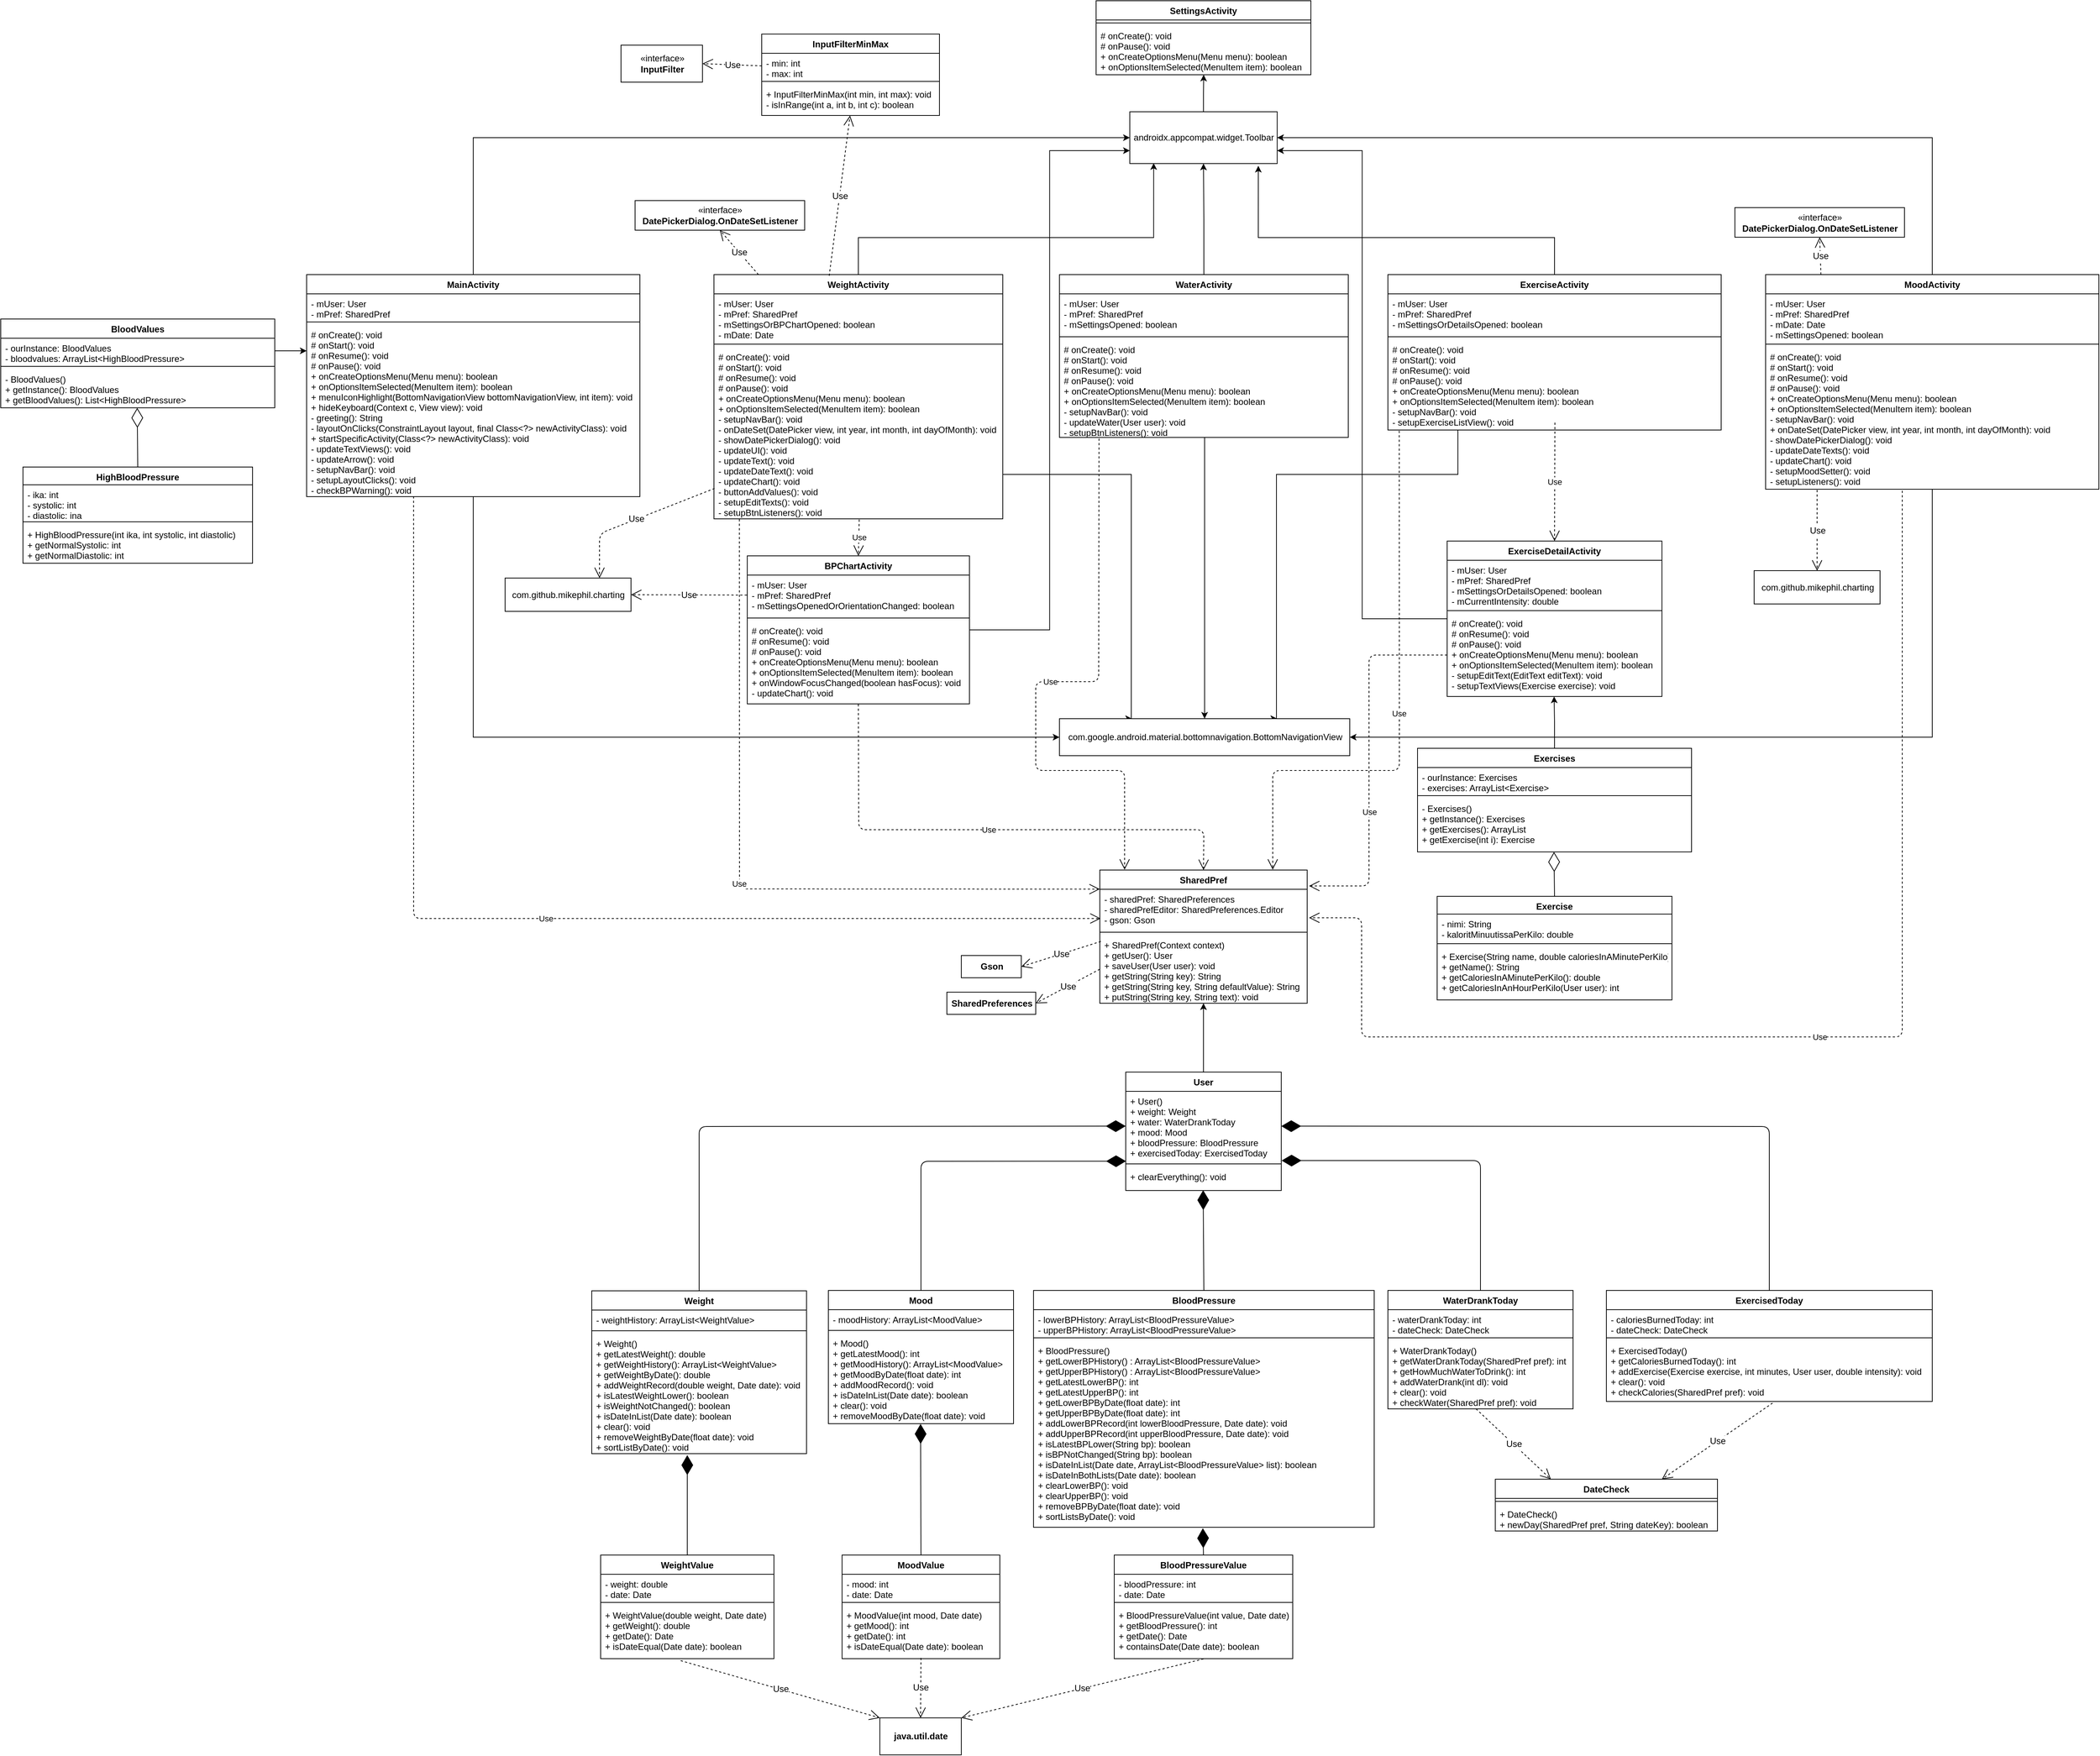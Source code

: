 <mxfile version="12.4.0" type="github" pages="1">
  <diagram id="FKbahxyHsdHMylaBDiBH" name="MeHealth">
    <mxGraphModel dx="1618" dy="1532" grid="1" gridSize="10" guides="1" tooltips="1" connect="1" arrows="1" fold="1" page="1" pageScale="1" pageWidth="827" pageHeight="1169" math="0" shadow="0">
      <root>
        <mxCell id="0"/>
        <mxCell id="1" parent="0"/>
        <mxCell id="xetbOjZ0NvwqFEOl8p7U-7" style="edgeStyle=orthogonalEdgeStyle;rounded=0;orthogonalLoop=1;jettySize=auto;html=1;entryX=0;entryY=0.5;entryDx=0;entryDy=0;fontFamily=Helvetica;fontSize=12;" parent="1" source="yX1x67skVZEZTWmTHK4n-1" target="xetbOjZ0NvwqFEOl8p7U-2" edge="1">
          <mxGeometry relative="1" as="geometry">
            <Array as="points">
              <mxPoint x="-161.5" y="-775"/>
            </Array>
          </mxGeometry>
        </mxCell>
        <mxCell id="xetbOjZ0NvwqFEOl8p7U-17" style="edgeStyle=orthogonalEdgeStyle;rounded=0;orthogonalLoop=1;jettySize=auto;html=1;fontFamily=Helvetica;fontSize=12;entryX=0;entryY=0.5;entryDx=0;entryDy=0;" parent="1" source="yX1x67skVZEZTWmTHK4n-1" target="xetbOjZ0NvwqFEOl8p7U-11" edge="1">
          <mxGeometry relative="1" as="geometry">
            <Array as="points">
              <mxPoint x="-162.5" y="35"/>
            </Array>
            <mxPoint x="567.5" y="120" as="targetPoint"/>
          </mxGeometry>
        </mxCell>
        <mxCell id="yX1x67skVZEZTWmTHK4n-1" value="MainActivity" style="swimlane;fontStyle=1;align=center;verticalAlign=top;childLayout=stackLayout;horizontal=1;startSize=26;horizontalStack=0;resizeParent=1;resizeParentMax=0;resizeLast=0;collapsible=1;marginBottom=0;" parent="1" vertex="1">
          <mxGeometry x="-387" y="-590" width="450" height="300" as="geometry"/>
        </mxCell>
        <mxCell id="yX1x67skVZEZTWmTHK4n-2" value="- mUser: User&#xa;- mPref: SharedPref" style="text;strokeColor=none;fillColor=none;align=left;verticalAlign=top;spacingLeft=4;spacingRight=4;overflow=hidden;rotatable=0;points=[[0,0.5],[1,0.5]];portConstraint=eastwest;" parent="yX1x67skVZEZTWmTHK4n-1" vertex="1">
          <mxGeometry y="26" width="450" height="34" as="geometry"/>
        </mxCell>
        <mxCell id="yX1x67skVZEZTWmTHK4n-3" value="" style="line;strokeWidth=1;fillColor=none;align=left;verticalAlign=middle;spacingTop=-1;spacingLeft=3;spacingRight=3;rotatable=0;labelPosition=right;points=[];portConstraint=eastwest;" parent="yX1x67skVZEZTWmTHK4n-1" vertex="1">
          <mxGeometry y="60" width="450" height="8" as="geometry"/>
        </mxCell>
        <mxCell id="yX1x67skVZEZTWmTHK4n-4" value="# onCreate(): void&#xa;# onStart(): void&#xa;# onResume(): void&#xa;# onPause(): void&#xa;+ onCreateOptionsMenu(Menu menu): boolean&#xa;+ onOptionsItemSelected(MenuItem item): boolean&#xa;+ menuIconHighlight(BottomNavigationView bottomNavigationView, int item): void&#xa;+ hideKeyboard(Context c, View view): void&#xa;- greeting(): String&#xa;- layoutOnClicks(ConstraintLayout layout, final Class&lt;?&gt; newActivityClass): void&#xa;+ startSpecificActivity(Class&lt;?&gt; newActivityClass): void&#xa;- updateTextViews(): void&#xa;- updateArrow(): void &#xa;- setupNavBar(): void&#xa;- setupLayoutClicks(): void&#xa;- checkBPWarning(): void" style="text;strokeColor=none;fillColor=none;align=left;verticalAlign=top;spacingLeft=4;spacingRight=4;overflow=hidden;rotatable=0;points=[[0,0.5],[1,0.5]];portConstraint=eastwest;" parent="yX1x67skVZEZTWmTHK4n-1" vertex="1">
          <mxGeometry y="68" width="450" height="232" as="geometry"/>
        </mxCell>
        <mxCell id="xetbOjZ0NvwqFEOl8p7U-6" style="edgeStyle=orthogonalEdgeStyle;rounded=0;orthogonalLoop=1;jettySize=auto;html=1;fontFamily=Helvetica;fontSize=12;entryX=0.162;entryY=0.992;entryDx=0;entryDy=0;entryPerimeter=0;" parent="1" source="yX1x67skVZEZTWmTHK4n-5" target="xetbOjZ0NvwqFEOl8p7U-2" edge="1">
          <mxGeometry relative="1" as="geometry">
            <Array as="points">
              <mxPoint x="358" y="-640"/>
              <mxPoint x="757" y="-640"/>
            </Array>
            <mxPoint x="790" y="-710" as="targetPoint"/>
          </mxGeometry>
        </mxCell>
        <mxCell id="xetbOjZ0NvwqFEOl8p7U-14" style="edgeStyle=orthogonalEdgeStyle;rounded=0;orthogonalLoop=1;jettySize=auto;html=1;entryX=0.25;entryY=0;entryDx=0;entryDy=0;fontFamily=Helvetica;fontSize=12;" parent="1" source="yX1x67skVZEZTWmTHK4n-5" target="xetbOjZ0NvwqFEOl8p7U-11" edge="1">
          <mxGeometry relative="1" as="geometry">
            <Array as="points">
              <mxPoint x="726.5" y="-320"/>
            </Array>
          </mxGeometry>
        </mxCell>
        <mxCell id="yX1x67skVZEZTWmTHK4n-5" value="WeightActivity&#xa;" style="swimlane;fontStyle=1;align=center;verticalAlign=top;childLayout=stackLayout;horizontal=1;startSize=26;horizontalStack=0;resizeParent=1;resizeParentMax=0;resizeLast=0;collapsible=1;marginBottom=0;" parent="1" vertex="1">
          <mxGeometry x="163" y="-590" width="390" height="330" as="geometry"/>
        </mxCell>
        <mxCell id="U3lXuNvNtGByxPlmGDbf-3" value="Use" style="endArrow=open;endSize=12;dashed=1;html=1;fontFamily=Helvetica;fontSize=12;entryX=0.5;entryY=1;entryDx=0;entryDy=0;" parent="yX1x67skVZEZTWmTHK4n-5" target="U3lXuNvNtGByxPlmGDbf-1" edge="1">
          <mxGeometry width="160" relative="1" as="geometry">
            <mxPoint x="60" as="sourcePoint"/>
            <mxPoint x="220" as="targetPoint"/>
          </mxGeometry>
        </mxCell>
        <mxCell id="yX1x67skVZEZTWmTHK4n-6" value="- mUser: User&#xa;- mPref: SharedPref&#xa;- mSettingsOrBPChartOpened: boolean&#xa;- mDate: Date" style="text;strokeColor=none;fillColor=none;align=left;verticalAlign=top;spacingLeft=4;spacingRight=4;overflow=hidden;rotatable=0;points=[[0,0.5],[1,0.5]];portConstraint=eastwest;" parent="yX1x67skVZEZTWmTHK4n-5" vertex="1">
          <mxGeometry y="26" width="390" height="64" as="geometry"/>
        </mxCell>
        <mxCell id="yX1x67skVZEZTWmTHK4n-7" value="" style="line;strokeWidth=1;fillColor=none;align=left;verticalAlign=middle;spacingTop=-1;spacingLeft=3;spacingRight=3;rotatable=0;labelPosition=right;points=[];portConstraint=eastwest;" parent="yX1x67skVZEZTWmTHK4n-5" vertex="1">
          <mxGeometry y="90" width="390" height="8" as="geometry"/>
        </mxCell>
        <mxCell id="yX1x67skVZEZTWmTHK4n-8" value="# onCreate(): void&#xa;# onStart(): void&#xa;# onResume(): void&#xa;# onPause(): void&#xa;+ onCreateOptionsMenu(Menu menu): boolean&#xa;+ onOptionsItemSelected(MenuItem item): boolean&#xa;- setupNavBar(): void&#xa;- onDateSet(DatePicker view, int year, int month, int dayOfMonth): void&#xa;- showDatePickerDialog(): void&#xa;- updateUI(): void&#xa;- updateText(): void&#xa;- updateDateText(): void&#xa;- updateChart(): void &#xa;- buttonAddValues(): void&#xa;- setupEditTexts(): void&#xa;- setupBtnListeners(): void" style="text;strokeColor=none;fillColor=none;align=left;verticalAlign=top;spacingLeft=4;spacingRight=4;overflow=hidden;rotatable=0;points=[[0,0.5],[1,0.5]];portConstraint=eastwest;" parent="yX1x67skVZEZTWmTHK4n-5" vertex="1">
          <mxGeometry y="98" width="390" height="232" as="geometry"/>
        </mxCell>
        <mxCell id="xetbOjZ0NvwqFEOl8p7U-4" style="edgeStyle=orthogonalEdgeStyle;rounded=0;orthogonalLoop=1;jettySize=auto;html=1;entryX=0.872;entryY=1.043;entryDx=0;entryDy=0;entryPerimeter=0;fontFamily=Helvetica;fontSize=12;" parent="1" source="yX1x67skVZEZTWmTHK4n-9" target="xetbOjZ0NvwqFEOl8p7U-2" edge="1">
          <mxGeometry relative="1" as="geometry">
            <Array as="points">
              <mxPoint x="1298.5" y="-640"/>
              <mxPoint x="898.5" y="-640"/>
            </Array>
          </mxGeometry>
        </mxCell>
        <mxCell id="xetbOjZ0NvwqFEOl8p7U-15" style="edgeStyle=orthogonalEdgeStyle;rounded=0;orthogonalLoop=1;jettySize=auto;html=1;entryX=0.75;entryY=0;entryDx=0;entryDy=0;fontFamily=Helvetica;fontSize=12;" parent="1" source="yX1x67skVZEZTWmTHK4n-9" target="xetbOjZ0NvwqFEOl8p7U-11" edge="1">
          <mxGeometry relative="1" as="geometry">
            <Array as="points">
              <mxPoint x="1167.5" y="-320"/>
              <mxPoint x="922.5" y="-320"/>
            </Array>
          </mxGeometry>
        </mxCell>
        <mxCell id="yX1x67skVZEZTWmTHK4n-9" value="ExerciseActivity" style="swimlane;fontStyle=1;align=center;verticalAlign=top;childLayout=stackLayout;horizontal=1;startSize=26;horizontalStack=0;resizeParent=1;resizeParentMax=0;resizeLast=0;collapsible=1;marginBottom=0;" parent="1" vertex="1">
          <mxGeometry x="1073" y="-590" width="450" height="210" as="geometry"/>
        </mxCell>
        <mxCell id="yX1x67skVZEZTWmTHK4n-10" value="- mUser: User&#xa;- mPref: SharedPref&#xa;- mSettingsOrDetailsOpened: boolean" style="text;strokeColor=none;fillColor=none;align=left;verticalAlign=top;spacingLeft=4;spacingRight=4;overflow=hidden;rotatable=0;points=[[0,0.5],[1,0.5]];portConstraint=eastwest;" parent="yX1x67skVZEZTWmTHK4n-9" vertex="1">
          <mxGeometry y="26" width="450" height="54" as="geometry"/>
        </mxCell>
        <mxCell id="yX1x67skVZEZTWmTHK4n-11" value="" style="line;strokeWidth=1;fillColor=none;align=left;verticalAlign=middle;spacingTop=-1;spacingLeft=3;spacingRight=3;rotatable=0;labelPosition=right;points=[];portConstraint=eastwest;" parent="yX1x67skVZEZTWmTHK4n-9" vertex="1">
          <mxGeometry y="80" width="450" height="8" as="geometry"/>
        </mxCell>
        <mxCell id="yX1x67skVZEZTWmTHK4n-12" value="# onCreate(): void&#xa;# onStart(): void&#xa;# onResume(): void&#xa;# onPause(): void&#xa;+ onCreateOptionsMenu(Menu menu): boolean&#xa;+ onOptionsItemSelected(MenuItem item): boolean&#xa;- setupNavBar(): void&#xa;- setupExerciseListView(): void" style="text;strokeColor=none;fillColor=none;align=left;verticalAlign=top;spacingLeft=4;spacingRight=4;overflow=hidden;rotatable=0;points=[[0,0.5],[1,0.5]];portConstraint=eastwest;" parent="yX1x67skVZEZTWmTHK4n-9" vertex="1">
          <mxGeometry y="88" width="450" height="122" as="geometry"/>
        </mxCell>
        <mxCell id="xetbOjZ0NvwqFEOl8p7U-5" style="edgeStyle=orthogonalEdgeStyle;rounded=0;orthogonalLoop=1;jettySize=auto;html=1;entryX=1;entryY=0.5;entryDx=0;entryDy=0;fontFamily=Helvetica;fontSize=12;" parent="1" source="yX1x67skVZEZTWmTHK4n-13" target="xetbOjZ0NvwqFEOl8p7U-2" edge="1">
          <mxGeometry relative="1" as="geometry">
            <Array as="points">
              <mxPoint x="1808.5" y="-775"/>
            </Array>
          </mxGeometry>
        </mxCell>
        <mxCell id="xetbOjZ0NvwqFEOl8p7U-16" style="edgeStyle=orthogonalEdgeStyle;rounded=0;orthogonalLoop=1;jettySize=auto;html=1;fontFamily=Helvetica;fontSize=12;entryX=1;entryY=0.5;entryDx=0;entryDy=0;" parent="1" source="yX1x67skVZEZTWmTHK4n-13" target="xetbOjZ0NvwqFEOl8p7U-11" edge="1">
          <mxGeometry relative="1" as="geometry">
            <Array as="points">
              <mxPoint x="1807.5" y="35"/>
            </Array>
            <mxPoint x="1037.5" y="100" as="targetPoint"/>
          </mxGeometry>
        </mxCell>
        <mxCell id="yX1x67skVZEZTWmTHK4n-13" value="MoodActivity" style="swimlane;fontStyle=1;align=center;verticalAlign=top;childLayout=stackLayout;horizontal=1;startSize=26;horizontalStack=0;resizeParent=1;resizeParentMax=0;resizeLast=0;collapsible=1;marginBottom=0;" parent="1" vertex="1">
          <mxGeometry x="1583" y="-590" width="450" height="290" as="geometry"/>
        </mxCell>
        <mxCell id="yX1x67skVZEZTWmTHK4n-14" value="- mUser: User&#xa;- mPref: SharedPref&#xa;- mDate: Date&#xa;- mSettingsOpened: boolean" style="text;strokeColor=none;fillColor=none;align=left;verticalAlign=top;spacingLeft=4;spacingRight=4;overflow=hidden;rotatable=0;points=[[0,0.5],[1,0.5]];portConstraint=eastwest;" parent="yX1x67skVZEZTWmTHK4n-13" vertex="1">
          <mxGeometry y="26" width="450" height="64" as="geometry"/>
        </mxCell>
        <mxCell id="yX1x67skVZEZTWmTHK4n-15" value="" style="line;strokeWidth=1;fillColor=none;align=left;verticalAlign=middle;spacingTop=-1;spacingLeft=3;spacingRight=3;rotatable=0;labelPosition=right;points=[];portConstraint=eastwest;" parent="yX1x67skVZEZTWmTHK4n-13" vertex="1">
          <mxGeometry y="90" width="450" height="8" as="geometry"/>
        </mxCell>
        <mxCell id="yX1x67skVZEZTWmTHK4n-16" value="# onCreate(): void&#xa;# onStart(): void&#xa;# onResume(): void&#xa;# onPause(): void&#xa;+ onCreateOptionsMenu(Menu menu): boolean&#xa;+ onOptionsItemSelected(MenuItem item): boolean&#xa;- setupNavBar(): void&#xa;+ onDateSet(DatePicker view, int year, int month, int dayOfMonth): void&#xa;- showDatePickerDialog(): void&#xa;- updateDateTexts(): void&#xa;- updateChart(): void&#xa;- setupMoodSetter(): void&#xa;- setupListeners(): void" style="text;strokeColor=none;fillColor=none;align=left;verticalAlign=top;spacingLeft=4;spacingRight=4;overflow=hidden;rotatable=0;points=[[0,0.5],[1,0.5]];portConstraint=eastwest;" parent="yX1x67skVZEZTWmTHK4n-13" vertex="1">
          <mxGeometry y="98" width="450" height="192" as="geometry"/>
        </mxCell>
        <mxCell id="yX1x67skVZEZTWmTHK4n-21" value="SettingsActivity" style="swimlane;fontStyle=1;align=center;verticalAlign=top;childLayout=stackLayout;horizontal=1;startSize=26;horizontalStack=0;resizeParent=1;resizeParentMax=0;resizeLast=0;collapsible=1;marginBottom=0;" parent="1" vertex="1">
          <mxGeometry x="679" y="-960" width="290" height="100" as="geometry"/>
        </mxCell>
        <mxCell id="yX1x67skVZEZTWmTHK4n-23" value="" style="line;strokeWidth=1;fillColor=none;align=left;verticalAlign=middle;spacingTop=-1;spacingLeft=3;spacingRight=3;rotatable=0;labelPosition=right;points=[];portConstraint=eastwest;" parent="yX1x67skVZEZTWmTHK4n-21" vertex="1">
          <mxGeometry y="26" width="290" height="8" as="geometry"/>
        </mxCell>
        <mxCell id="yX1x67skVZEZTWmTHK4n-24" value="# onCreate(): void&#xa;# onPause(): void&#xa;+ onCreateOptionsMenu(Menu menu): boolean&#xa;+ onOptionsItemSelected(MenuItem item): boolean&#xa;" style="text;strokeColor=none;fillColor=none;align=left;verticalAlign=top;spacingLeft=4;spacingRight=4;overflow=hidden;rotatable=0;points=[[0,0.5],[1,0.5]];portConstraint=eastwest;" parent="yX1x67skVZEZTWmTHK4n-21" vertex="1">
          <mxGeometry y="34" width="290" height="66" as="geometry"/>
        </mxCell>
        <mxCell id="xetbOjZ0NvwqFEOl8p7U-10" style="edgeStyle=orthogonalEdgeStyle;rounded=0;orthogonalLoop=1;jettySize=auto;html=1;entryX=1;entryY=0.75;entryDx=0;entryDy=0;fontFamily=Helvetica;fontSize=12;" parent="1" source="yX1x67skVZEZTWmTHK4n-25" target="xetbOjZ0NvwqFEOl8p7U-2" edge="1">
          <mxGeometry relative="1" as="geometry"/>
        </mxCell>
        <mxCell id="yX1x67skVZEZTWmTHK4n-25" value="ExerciseDetailActivity" style="swimlane;fontStyle=1;align=center;verticalAlign=top;childLayout=stackLayout;horizontal=1;startSize=26;horizontalStack=0;resizeParent=1;resizeParentMax=0;resizeLast=0;collapsible=1;marginBottom=0;" parent="1" vertex="1">
          <mxGeometry x="1153" y="-230" width="290" height="210" as="geometry"/>
        </mxCell>
        <mxCell id="yX1x67skVZEZTWmTHK4n-26" value="- mUser: User&#xa;- mPref: SharedPref&#xa;- mSettingsOrDetailsOpened: boolean&#xa;- mCurrentIntensity: double" style="text;strokeColor=none;fillColor=none;align=left;verticalAlign=top;spacingLeft=4;spacingRight=4;overflow=hidden;rotatable=0;points=[[0,0.5],[1,0.5]];portConstraint=eastwest;" parent="yX1x67skVZEZTWmTHK4n-25" vertex="1">
          <mxGeometry y="26" width="290" height="64" as="geometry"/>
        </mxCell>
        <mxCell id="yX1x67skVZEZTWmTHK4n-27" value="" style="line;strokeWidth=1;fillColor=none;align=left;verticalAlign=middle;spacingTop=-1;spacingLeft=3;spacingRight=3;rotatable=0;labelPosition=right;points=[];portConstraint=eastwest;" parent="yX1x67skVZEZTWmTHK4n-25" vertex="1">
          <mxGeometry y="90" width="290" height="8" as="geometry"/>
        </mxCell>
        <mxCell id="yX1x67skVZEZTWmTHK4n-28" value="# onCreate(): void&#xa;# onResume(): void&#xa;# onPause(): void&#xa;+ onCreateOptionsMenu(Menu menu): boolean&#xa;+ onOptionsItemSelected(MenuItem item): boolean&#xa;- setupEditText(EditText editText): void&#xa;- setupTextViews(Exercise exercise): void&#xa;" style="text;strokeColor=none;fillColor=none;align=left;verticalAlign=top;spacingLeft=4;spacingRight=4;overflow=hidden;rotatable=0;points=[[0,0.5],[1,0.5]];portConstraint=eastwest;" parent="yX1x67skVZEZTWmTHK4n-25" vertex="1">
          <mxGeometry y="98" width="290" height="112" as="geometry"/>
        </mxCell>
        <mxCell id="xetbOjZ0NvwqFEOl8p7U-9" style="edgeStyle=orthogonalEdgeStyle;rounded=0;orthogonalLoop=1;jettySize=auto;html=1;entryX=0;entryY=0.75;entryDx=0;entryDy=0;fontFamily=Helvetica;fontSize=12;" parent="1" source="yX1x67skVZEZTWmTHK4n-29" target="xetbOjZ0NvwqFEOl8p7U-2" edge="1">
          <mxGeometry relative="1" as="geometry"/>
        </mxCell>
        <mxCell id="yX1x67skVZEZTWmTHK4n-29" value="BPChartActivity" style="swimlane;fontStyle=1;align=center;verticalAlign=top;childLayout=stackLayout;horizontal=1;startSize=26;horizontalStack=0;resizeParent=1;resizeParentMax=0;resizeLast=0;collapsible=1;marginBottom=0;" parent="1" vertex="1">
          <mxGeometry x="208" y="-210" width="300" height="200" as="geometry"/>
        </mxCell>
        <mxCell id="yX1x67skVZEZTWmTHK4n-30" value="- mUser: User&#xa;- mPref: SharedPref&#xa;- mSettingsOpenedOrOrientationChanged: boolean" style="text;strokeColor=none;fillColor=none;align=left;verticalAlign=top;spacingLeft=4;spacingRight=4;overflow=hidden;rotatable=0;points=[[0,0.5],[1,0.5]];portConstraint=eastwest;" parent="yX1x67skVZEZTWmTHK4n-29" vertex="1">
          <mxGeometry y="26" width="300" height="54" as="geometry"/>
        </mxCell>
        <mxCell id="yX1x67skVZEZTWmTHK4n-31" value="" style="line;strokeWidth=1;fillColor=none;align=left;verticalAlign=middle;spacingTop=-1;spacingLeft=3;spacingRight=3;rotatable=0;labelPosition=right;points=[];portConstraint=eastwest;" parent="yX1x67skVZEZTWmTHK4n-29" vertex="1">
          <mxGeometry y="80" width="300" height="8" as="geometry"/>
        </mxCell>
        <mxCell id="yX1x67skVZEZTWmTHK4n-32" value="# onCreate(): void&#xa;# onResume(): void&#xa;# onPause(): void&#xa;+ onCreateOptionsMenu(Menu menu): boolean&#xa;+ onOptionsItemSelected(MenuItem item): boolean&#xa;+ onWindowFocusChanged(boolean hasFocus): void&#xa;- updateChart(): void" style="text;strokeColor=none;fillColor=none;align=left;verticalAlign=top;spacingLeft=4;spacingRight=4;overflow=hidden;rotatable=0;points=[[0,0.5],[1,0.5]];portConstraint=eastwest;" parent="yX1x67skVZEZTWmTHK4n-29" vertex="1">
          <mxGeometry y="88" width="300" height="112" as="geometry"/>
        </mxCell>
        <mxCell id="xetbOjZ0NvwqFEOl8p7U-3" style="edgeStyle=orthogonalEdgeStyle;rounded=0;orthogonalLoop=1;jettySize=auto;html=1;entryX=0.5;entryY=1;entryDx=0;entryDy=0;fontFamily=Helvetica;fontSize=12;exitX=0.5;exitY=0;exitDx=0;exitDy=0;" parent="1" source="yX1x67skVZEZTWmTHK4n-17" target="xetbOjZ0NvwqFEOl8p7U-2" edge="1">
          <mxGeometry relative="1" as="geometry">
            <Array as="points">
              <mxPoint x="825" y="-665"/>
            </Array>
          </mxGeometry>
        </mxCell>
        <mxCell id="xetbOjZ0NvwqFEOl8p7U-13" style="edgeStyle=orthogonalEdgeStyle;rounded=0;orthogonalLoop=1;jettySize=auto;html=1;entryX=0.5;entryY=0;entryDx=0;entryDy=0;fontFamily=Helvetica;fontSize=12;" parent="1" source="yX1x67skVZEZTWmTHK4n-17" target="xetbOjZ0NvwqFEOl8p7U-11" edge="1">
          <mxGeometry relative="1" as="geometry">
            <Array as="points">
              <mxPoint x="826" y="-180"/>
            </Array>
          </mxGeometry>
        </mxCell>
        <mxCell id="yX1x67skVZEZTWmTHK4n-17" value="WaterActivity&#xa;" style="swimlane;fontStyle=1;align=center;verticalAlign=top;childLayout=stackLayout;horizontal=1;startSize=26;horizontalStack=0;resizeParent=1;resizeParentMax=0;resizeLast=0;collapsible=1;marginBottom=0;" parent="1" vertex="1">
          <mxGeometry x="629.5" y="-590" width="390" height="220" as="geometry"/>
        </mxCell>
        <mxCell id="yX1x67skVZEZTWmTHK4n-18" value="- mUser: User&#xa;- mPref: SharedPref&#xa;- mSettingsOpened: boolean" style="text;strokeColor=none;fillColor=none;align=left;verticalAlign=top;spacingLeft=4;spacingRight=4;overflow=hidden;rotatable=0;points=[[0,0.5],[1,0.5]];portConstraint=eastwest;" parent="yX1x67skVZEZTWmTHK4n-17" vertex="1">
          <mxGeometry y="26" width="390" height="54" as="geometry"/>
        </mxCell>
        <mxCell id="yX1x67skVZEZTWmTHK4n-19" value="" style="line;strokeWidth=1;fillColor=none;align=left;verticalAlign=middle;spacingTop=-1;spacingLeft=3;spacingRight=3;rotatable=0;labelPosition=right;points=[];portConstraint=eastwest;" parent="yX1x67skVZEZTWmTHK4n-17" vertex="1">
          <mxGeometry y="80" width="390" height="8" as="geometry"/>
        </mxCell>
        <mxCell id="yX1x67skVZEZTWmTHK4n-20" value="# onCreate(): void&#xa;# onStart(): void&#xa;# onResume(): void&#xa;# onPause(): void&#xa;+ onCreateOptionsMenu(Menu menu): boolean&#xa;+ onOptionsItemSelected(MenuItem item): boolean&#xa;- setupNavBar(): void&#xa;- updateWater(User user): void&#xa;- setupBtnListeners(): void&#xa;" style="text;strokeColor=none;fillColor=none;align=left;verticalAlign=top;spacingLeft=4;spacingRight=4;overflow=hidden;rotatable=0;points=[[0,0.5],[1,0.5]];portConstraint=eastwest;" parent="yX1x67skVZEZTWmTHK4n-17" vertex="1">
          <mxGeometry y="88" width="390" height="132" as="geometry"/>
        </mxCell>
        <mxCell id="U3lXuNvNtGByxPlmGDbf-1" value="«interface»&lt;br&gt;&lt;b&gt;DatePickerDialog.OnDateSetListener&lt;/b&gt;" style="html=1;fontFamily=Helvetica;fontSize=12;" parent="1" vertex="1">
          <mxGeometry x="56.5" y="-690" width="229" height="40" as="geometry"/>
        </mxCell>
        <mxCell id="U3lXuNvNtGByxPlmGDbf-4" value="Use" style="endArrow=open;endSize=12;dashed=1;html=1;fontFamily=Helvetica;fontSize=12;entryX=0.5;entryY=1;entryDx=0;entryDy=0;exitX=0.166;exitY=0;exitDx=0;exitDy=0;exitPerimeter=0;" parent="1" source="yX1x67skVZEZTWmTHK4n-13" target="U3lXuNvNtGByxPlmGDbf-5" edge="1">
          <mxGeometry width="160" relative="1" as="geometry">
            <mxPoint x="1723.0" y="-590.0" as="sourcePoint"/>
            <mxPoint x="1993" y="-660" as="targetPoint"/>
          </mxGeometry>
        </mxCell>
        <mxCell id="U3lXuNvNtGByxPlmGDbf-5" value="«interface»&lt;br&gt;&lt;b&gt;DatePickerDialog.OnDateSetListener&lt;/b&gt;" style="html=1;fontFamily=Helvetica;fontSize=12;" parent="1" vertex="1">
          <mxGeometry x="1541.5" y="-680.5" width="229" height="40" as="geometry"/>
        </mxCell>
        <mxCell id="JUJ3YWlET1mfxkH43ivG-1" style="edgeStyle=orthogonalEdgeStyle;rounded=0;orthogonalLoop=1;jettySize=auto;html=1;exitX=0.5;exitY=0;exitDx=0;exitDy=0;entryX=0.5;entryY=1;entryDx=0;entryDy=0;" parent="1" source="BoZ6NvaPZbOIna1a6K3g-1" target="0g05WOXFTbdQwdRqPsYu-42" edge="1">
          <mxGeometry relative="1" as="geometry">
            <mxPoint x="824" y="400" as="targetPoint"/>
            <Array as="points"/>
          </mxGeometry>
        </mxCell>
        <mxCell id="BoZ6NvaPZbOIna1a6K3g-1" value="User" style="swimlane;fontStyle=1;align=center;verticalAlign=top;childLayout=stackLayout;horizontal=1;startSize=26;horizontalStack=0;resizeParent=1;resizeParentMax=0;resizeLast=0;collapsible=1;marginBottom=0;fontFamily=Helvetica;fontSize=12;" parent="1" vertex="1">
          <mxGeometry x="719" y="487.5" width="210" height="160" as="geometry"/>
        </mxCell>
        <mxCell id="BoZ6NvaPZbOIna1a6K3g-2" value="+ User()&#xa;+ weight: Weight&#xa;+ water: WaterDrankToday&#xa;+ mood: Mood&#xa;+ bloodPressure: BloodPressure&#xa;+ exercisedToday: ExercisedToday" style="text;strokeColor=none;fillColor=none;align=left;verticalAlign=top;spacingLeft=4;spacingRight=4;overflow=hidden;rotatable=0;points=[[0,0.5],[1,0.5]];portConstraint=eastwest;" parent="BoZ6NvaPZbOIna1a6K3g-1" vertex="1">
          <mxGeometry y="26" width="210" height="94" as="geometry"/>
        </mxCell>
        <mxCell id="BoZ6NvaPZbOIna1a6K3g-3" value="" style="line;strokeWidth=1;fillColor=none;align=left;verticalAlign=middle;spacingTop=-1;spacingLeft=3;spacingRight=3;rotatable=0;labelPosition=right;points=[];portConstraint=eastwest;" parent="BoZ6NvaPZbOIna1a6K3g-1" vertex="1">
          <mxGeometry y="120" width="210" height="8" as="geometry"/>
        </mxCell>
        <mxCell id="BoZ6NvaPZbOIna1a6K3g-4" value="+ clearEverything(): void" style="text;strokeColor=none;fillColor=none;align=left;verticalAlign=top;spacingLeft=4;spacingRight=4;overflow=hidden;rotatable=0;points=[[0,0.5],[1,0.5]];portConstraint=eastwest;" parent="BoZ6NvaPZbOIna1a6K3g-1" vertex="1">
          <mxGeometry y="128" width="210" height="32" as="geometry"/>
        </mxCell>
        <mxCell id="BoZ6NvaPZbOIna1a6K3g-6" value="Weight" style="swimlane;fontStyle=1;align=center;verticalAlign=top;childLayout=stackLayout;horizontal=1;startSize=26;horizontalStack=0;resizeParent=1;resizeParentMax=0;resizeLast=0;collapsible=1;marginBottom=0;fontFamily=Helvetica;fontSize=12;" parent="1" vertex="1">
          <mxGeometry x="-2" y="783" width="290" height="220" as="geometry"/>
        </mxCell>
        <mxCell id="BoZ6NvaPZbOIna1a6K3g-7" value="- weightHistory: ArrayList&lt;WeightValue&gt;&#xa;" style="text;strokeColor=none;fillColor=none;align=left;verticalAlign=top;spacingLeft=4;spacingRight=4;overflow=hidden;rotatable=0;points=[[0,0.5],[1,0.5]];portConstraint=eastwest;" parent="BoZ6NvaPZbOIna1a6K3g-6" vertex="1">
          <mxGeometry y="26" width="290" height="24" as="geometry"/>
        </mxCell>
        <mxCell id="BoZ6NvaPZbOIna1a6K3g-8" value="" style="line;strokeWidth=1;fillColor=none;align=left;verticalAlign=middle;spacingTop=-1;spacingLeft=3;spacingRight=3;rotatable=0;labelPosition=right;points=[];portConstraint=eastwest;" parent="BoZ6NvaPZbOIna1a6K3g-6" vertex="1">
          <mxGeometry y="50" width="290" height="8" as="geometry"/>
        </mxCell>
        <mxCell id="BoZ6NvaPZbOIna1a6K3g-9" value="+ Weight()&#xa;+ getLatestWeight(): double&#xa;+ getWeightHistory(): ArrayList&lt;WeightValue&gt;&#xa;+ getWeightByDate(): double&#xa;+ addWeightRecord(double weight, Date date): void&#xa;+ isLatestWeightLower(): boolean&#xa;+ isWeightNotChanged(): boolean&#xa;+ isDateInList(Date date): boolean&#xa;+ clear(): void&#xa;+ removeWeightByDate(float date): void&#xa;+ sortListByDate(): void" style="text;strokeColor=none;fillColor=none;align=left;verticalAlign=top;spacingLeft=4;spacingRight=4;overflow=hidden;rotatable=0;points=[[0,0.5],[1,0.5]];portConstraint=eastwest;" parent="BoZ6NvaPZbOIna1a6K3g-6" vertex="1">
          <mxGeometry y="58" width="290" height="162" as="geometry"/>
        </mxCell>
        <mxCell id="BoZ6NvaPZbOIna1a6K3g-11" value="WaterDrankToday" style="swimlane;fontStyle=1;align=center;verticalAlign=top;childLayout=stackLayout;horizontal=1;startSize=26;horizontalStack=0;resizeParent=1;resizeParentMax=0;resizeLast=0;collapsible=1;marginBottom=0;fontFamily=Helvetica;fontSize=12;" parent="1" vertex="1">
          <mxGeometry x="1073" y="782.5" width="250" height="160" as="geometry"/>
        </mxCell>
        <mxCell id="BoZ6NvaPZbOIna1a6K3g-12" value="- waterDrankToday: int&#xa;- dateCheck: DateCheck" style="text;strokeColor=none;fillColor=none;align=left;verticalAlign=top;spacingLeft=4;spacingRight=4;overflow=hidden;rotatable=0;points=[[0,0.5],[1,0.5]];portConstraint=eastwest;" parent="BoZ6NvaPZbOIna1a6K3g-11" vertex="1">
          <mxGeometry y="26" width="250" height="34" as="geometry"/>
        </mxCell>
        <mxCell id="BoZ6NvaPZbOIna1a6K3g-13" value="" style="line;strokeWidth=1;fillColor=none;align=left;verticalAlign=middle;spacingTop=-1;spacingLeft=3;spacingRight=3;rotatable=0;labelPosition=right;points=[];portConstraint=eastwest;" parent="BoZ6NvaPZbOIna1a6K3g-11" vertex="1">
          <mxGeometry y="60" width="250" height="8" as="geometry"/>
        </mxCell>
        <mxCell id="BoZ6NvaPZbOIna1a6K3g-14" value="+ WaterDrankToday()&#xa;+ getWaterDrankToday(SharedPref pref): int&#xa;+ getHowMuchWaterToDrink(): int&#xa;+ addWaterDrank(int dl): void&#xa;+ clear(): void&#xa;+ checkWater(SharedPref pref): void" style="text;strokeColor=none;fillColor=none;align=left;verticalAlign=top;spacingLeft=4;spacingRight=4;overflow=hidden;rotatable=0;points=[[0,0.5],[1,0.5]];portConstraint=eastwest;" parent="BoZ6NvaPZbOIna1a6K3g-11" vertex="1">
          <mxGeometry y="68" width="250" height="92" as="geometry"/>
        </mxCell>
        <mxCell id="BoZ6NvaPZbOIna1a6K3g-16" value="Mood" style="swimlane;fontStyle=1;align=center;verticalAlign=top;childLayout=stackLayout;horizontal=1;startSize=26;horizontalStack=0;resizeParent=1;resizeParentMax=0;resizeLast=0;collapsible=1;marginBottom=0;fontFamily=Helvetica;fontSize=12;" parent="1" vertex="1">
          <mxGeometry x="317.5" y="782.5" width="250" height="180" as="geometry"/>
        </mxCell>
        <mxCell id="BoZ6NvaPZbOIna1a6K3g-17" value="- moodHistory: ArrayList&lt;MoodValue&gt;" style="text;strokeColor=none;fillColor=none;align=left;verticalAlign=top;spacingLeft=4;spacingRight=4;overflow=hidden;rotatable=0;points=[[0,0.5],[1,0.5]];portConstraint=eastwest;" parent="BoZ6NvaPZbOIna1a6K3g-16" vertex="1">
          <mxGeometry y="26" width="250" height="24" as="geometry"/>
        </mxCell>
        <mxCell id="BoZ6NvaPZbOIna1a6K3g-18" value="" style="line;strokeWidth=1;fillColor=none;align=left;verticalAlign=middle;spacingTop=-1;spacingLeft=3;spacingRight=3;rotatable=0;labelPosition=right;points=[];portConstraint=eastwest;" parent="BoZ6NvaPZbOIna1a6K3g-16" vertex="1">
          <mxGeometry y="50" width="250" height="8" as="geometry"/>
        </mxCell>
        <mxCell id="BoZ6NvaPZbOIna1a6K3g-19" value="+ Mood()&#xa;+ getLatestMood(): int&#xa;+ getMoodHistory(): ArrayList&lt;MoodValue&gt;&#xa;+ getMoodByDate(float date): int&#xa;+ addMoodRecord(): void&#xa;+ isDateInList(Date date): boolean&#xa;+ clear(): void&#xa;+ removeMoodByDate(float date): void" style="text;strokeColor=none;fillColor=none;align=left;verticalAlign=top;spacingLeft=4;spacingRight=4;overflow=hidden;rotatable=0;points=[[0,0.5],[1,0.5]];portConstraint=eastwest;" parent="BoZ6NvaPZbOIna1a6K3g-16" vertex="1">
          <mxGeometry y="58" width="250" height="122" as="geometry"/>
        </mxCell>
        <mxCell id="BoZ6NvaPZbOIna1a6K3g-21" value="BloodPressure" style="swimlane;fontStyle=1;align=center;verticalAlign=top;childLayout=stackLayout;horizontal=1;startSize=26;horizontalStack=0;resizeParent=1;resizeParentMax=0;resizeLast=0;collapsible=1;marginBottom=0;fontFamily=Helvetica;fontSize=12;" parent="1" vertex="1">
          <mxGeometry x="594.5" y="782.5" width="460" height="320" as="geometry"/>
        </mxCell>
        <mxCell id="BoZ6NvaPZbOIna1a6K3g-22" value="- lowerBPHistory: ArrayList&lt;BloodPressureValue&gt;&#xa;- upperBPHistory: ArrayList&lt;BloodPressureValue&gt;" style="text;strokeColor=none;fillColor=none;align=left;verticalAlign=top;spacingLeft=4;spacingRight=4;overflow=hidden;rotatable=0;points=[[0,0.5],[1,0.5]];portConstraint=eastwest;" parent="BoZ6NvaPZbOIna1a6K3g-21" vertex="1">
          <mxGeometry y="26" width="460" height="34" as="geometry"/>
        </mxCell>
        <mxCell id="BoZ6NvaPZbOIna1a6K3g-23" value="" style="line;strokeWidth=1;fillColor=none;align=left;verticalAlign=middle;spacingTop=-1;spacingLeft=3;spacingRight=3;rotatable=0;labelPosition=right;points=[];portConstraint=eastwest;" parent="BoZ6NvaPZbOIna1a6K3g-21" vertex="1">
          <mxGeometry y="60" width="460" height="8" as="geometry"/>
        </mxCell>
        <mxCell id="BoZ6NvaPZbOIna1a6K3g-24" value="+ BloodPressure()&#xa;+ getLowerBPHistory() : ArrayList&lt;BloodPressureValue&gt;&#xa;+ getUpperBPHistory() : ArrayList&lt;BloodPressureValue&gt;&#xa;+ getLatestLowerBP(): int&#xa;+ getLatestUpperBP(): int&#xa;+ getLowerBPByDate(float date): int&#xa;+ getUpperBPByDate(float date): int&#xa;+ addLowerBPRecord(int lowerBloodPressure, Date date): void&#xa;+ addUpperBPRecord(int upperBloodPressure, Date date): void&#xa;+ isLatestBPLower(String bp): boolean&#xa;+ isBPNotChanged(String bp): boolean&#xa;+ isDateInList(Date date, ArrayList&lt;BloodPressureValue&gt; list): boolean&#xa;+ isDateInBothLists(Date date): boolean&#xa;+ clearLowerBP(): void&#xa;+ clearUpperBP(): void&#xa;+ removeBPByDate(float date): void&#xa;+ sortListsByDate(): void" style="text;strokeColor=none;fillColor=none;align=left;verticalAlign=top;spacingLeft=4;spacingRight=4;overflow=hidden;rotatable=0;points=[[0,0.5],[1,0.5]];portConstraint=eastwest;" parent="BoZ6NvaPZbOIna1a6K3g-21" vertex="1">
          <mxGeometry y="68" width="460" height="252" as="geometry"/>
        </mxCell>
        <mxCell id="BoZ6NvaPZbOIna1a6K3g-26" value="ExercisedToday" style="swimlane;fontStyle=1;align=center;verticalAlign=top;childLayout=stackLayout;horizontal=1;startSize=26;horizontalStack=0;resizeParent=1;resizeParentMax=0;resizeLast=0;collapsible=1;marginBottom=0;fontFamily=Helvetica;fontSize=12;" parent="1" vertex="1">
          <mxGeometry x="1368" y="782.5" width="440" height="150" as="geometry"/>
        </mxCell>
        <mxCell id="BoZ6NvaPZbOIna1a6K3g-27" value="- caloriesBurnedToday: int&#xa;- dateCheck: DateCheck" style="text;strokeColor=none;fillColor=none;align=left;verticalAlign=top;spacingLeft=4;spacingRight=4;overflow=hidden;rotatable=0;points=[[0,0.5],[1,0.5]];portConstraint=eastwest;" parent="BoZ6NvaPZbOIna1a6K3g-26" vertex="1">
          <mxGeometry y="26" width="440" height="34" as="geometry"/>
        </mxCell>
        <mxCell id="BoZ6NvaPZbOIna1a6K3g-28" value="" style="line;strokeWidth=1;fillColor=none;align=left;verticalAlign=middle;spacingTop=-1;spacingLeft=3;spacingRight=3;rotatable=0;labelPosition=right;points=[];portConstraint=eastwest;" parent="BoZ6NvaPZbOIna1a6K3g-26" vertex="1">
          <mxGeometry y="60" width="440" height="8" as="geometry"/>
        </mxCell>
        <mxCell id="BoZ6NvaPZbOIna1a6K3g-29" value="+ ExercisedToday()&#xa;+ getCaloriesBurnedToday(): int&#xa;+ addExercise(Exercise exercise, int minutes, User user, double intensity): void&#xa;+ clear(): void&#xa;+ checkCalories(SharedPref pref): void" style="text;strokeColor=none;fillColor=none;align=left;verticalAlign=top;spacingLeft=4;spacingRight=4;overflow=hidden;rotatable=0;points=[[0,0.5],[1,0.5]];portConstraint=eastwest;" parent="BoZ6NvaPZbOIna1a6K3g-26" vertex="1">
          <mxGeometry y="68" width="440" height="82" as="geometry"/>
        </mxCell>
        <mxCell id="BoZ6NvaPZbOIna1a6K3g-31" value="BloodPressureValue" style="swimlane;fontStyle=1;align=center;verticalAlign=top;childLayout=stackLayout;horizontal=1;startSize=26;horizontalStack=0;resizeParent=1;resizeParentMax=0;resizeLast=0;collapsible=1;marginBottom=0;fontFamily=Helvetica;fontSize=12;" parent="1" vertex="1">
          <mxGeometry x="703.5" y="1140" width="241" height="140" as="geometry"/>
        </mxCell>
        <mxCell id="BoZ6NvaPZbOIna1a6K3g-32" value="- bloodPressure: int&#xa;- date: Date" style="text;strokeColor=none;fillColor=none;align=left;verticalAlign=top;spacingLeft=4;spacingRight=4;overflow=hidden;rotatable=0;points=[[0,0.5],[1,0.5]];portConstraint=eastwest;" parent="BoZ6NvaPZbOIna1a6K3g-31" vertex="1">
          <mxGeometry y="26" width="241" height="34" as="geometry"/>
        </mxCell>
        <mxCell id="BoZ6NvaPZbOIna1a6K3g-33" value="" style="line;strokeWidth=1;fillColor=none;align=left;verticalAlign=middle;spacingTop=-1;spacingLeft=3;spacingRight=3;rotatable=0;labelPosition=right;points=[];portConstraint=eastwest;" parent="BoZ6NvaPZbOIna1a6K3g-31" vertex="1">
          <mxGeometry y="60" width="241" height="8" as="geometry"/>
        </mxCell>
        <mxCell id="BoZ6NvaPZbOIna1a6K3g-34" value="+ BloodPressureValue(int value, Date date)&#xa;+ getBloodPressure(): int&#xa;+ getDate(): Date&#xa;+ containsDate(Date date): boolean &#xa;" style="text;strokeColor=none;fillColor=none;align=left;verticalAlign=top;spacingLeft=4;spacingRight=4;overflow=hidden;rotatable=0;points=[[0,0.5],[1,0.5]];portConstraint=eastwest;" parent="BoZ6NvaPZbOIna1a6K3g-31" vertex="1">
          <mxGeometry y="68" width="241" height="72" as="geometry"/>
        </mxCell>
        <mxCell id="BoZ6NvaPZbOIna1a6K3g-36" value="MoodValue" style="swimlane;fontStyle=1;align=center;verticalAlign=top;childLayout=stackLayout;horizontal=1;startSize=26;horizontalStack=0;resizeParent=1;resizeParentMax=0;resizeLast=0;collapsible=1;marginBottom=0;fontFamily=Helvetica;fontSize=12;" parent="1" vertex="1">
          <mxGeometry x="336" y="1140" width="213" height="140" as="geometry"/>
        </mxCell>
        <mxCell id="BoZ6NvaPZbOIna1a6K3g-37" value="- mood: int&#xa;- date: Date" style="text;strokeColor=none;fillColor=none;align=left;verticalAlign=top;spacingLeft=4;spacingRight=4;overflow=hidden;rotatable=0;points=[[0,0.5],[1,0.5]];portConstraint=eastwest;" parent="BoZ6NvaPZbOIna1a6K3g-36" vertex="1">
          <mxGeometry y="26" width="213" height="34" as="geometry"/>
        </mxCell>
        <mxCell id="BoZ6NvaPZbOIna1a6K3g-38" value="" style="line;strokeWidth=1;fillColor=none;align=left;verticalAlign=middle;spacingTop=-1;spacingLeft=3;spacingRight=3;rotatable=0;labelPosition=right;points=[];portConstraint=eastwest;" parent="BoZ6NvaPZbOIna1a6K3g-36" vertex="1">
          <mxGeometry y="60" width="213" height="8" as="geometry"/>
        </mxCell>
        <mxCell id="BoZ6NvaPZbOIna1a6K3g-39" value="+ MoodValue(int mood, Date date)&#xa;+ getMood(): int&#xa;+ getDate(): int&#xa;+ isDateEqual(Date date): boolean" style="text;strokeColor=none;fillColor=none;align=left;verticalAlign=top;spacingLeft=4;spacingRight=4;overflow=hidden;rotatable=0;points=[[0,0.5],[1,0.5]];portConstraint=eastwest;" parent="BoZ6NvaPZbOIna1a6K3g-36" vertex="1">
          <mxGeometry y="68" width="213" height="72" as="geometry"/>
        </mxCell>
        <mxCell id="BoZ6NvaPZbOIna1a6K3g-41" value="WeightValue" style="swimlane;fontStyle=1;align=center;verticalAlign=top;childLayout=stackLayout;horizontal=1;startSize=26;horizontalStack=0;resizeParent=1;resizeParentMax=0;resizeLast=0;collapsible=1;marginBottom=0;fontFamily=Helvetica;fontSize=12;" parent="1" vertex="1">
          <mxGeometry x="10" y="1140" width="234" height="140" as="geometry"/>
        </mxCell>
        <mxCell id="BoZ6NvaPZbOIna1a6K3g-42" value="- weight: double&#xa;- date: Date" style="text;strokeColor=none;fillColor=none;align=left;verticalAlign=top;spacingLeft=4;spacingRight=4;overflow=hidden;rotatable=0;points=[[0,0.5],[1,0.5]];portConstraint=eastwest;" parent="BoZ6NvaPZbOIna1a6K3g-41" vertex="1">
          <mxGeometry y="26" width="234" height="34" as="geometry"/>
        </mxCell>
        <mxCell id="BoZ6NvaPZbOIna1a6K3g-43" value="" style="line;strokeWidth=1;fillColor=none;align=left;verticalAlign=middle;spacingTop=-1;spacingLeft=3;spacingRight=3;rotatable=0;labelPosition=right;points=[];portConstraint=eastwest;" parent="BoZ6NvaPZbOIna1a6K3g-41" vertex="1">
          <mxGeometry y="60" width="234" height="8" as="geometry"/>
        </mxCell>
        <mxCell id="BoZ6NvaPZbOIna1a6K3g-44" value="+ WeightValue(double weight, Date date)&#xa;+ getWeight(): double&#xa;+ getDate(): Date&#xa;+ isDateEqual(Date date): boolean" style="text;strokeColor=none;fillColor=none;align=left;verticalAlign=top;spacingLeft=4;spacingRight=4;overflow=hidden;rotatable=0;points=[[0,0.5],[1,0.5]];portConstraint=eastwest;" parent="BoZ6NvaPZbOIna1a6K3g-41" vertex="1">
          <mxGeometry y="68" width="234" height="72" as="geometry"/>
        </mxCell>
        <mxCell id="BoZ6NvaPZbOIna1a6K3g-45" value="Use" style="endArrow=open;endSize=12;dashed=1;html=1;fontFamily=Helvetica;fontSize=12;exitX=0.476;exitY=1;exitDx=0;exitDy=0;entryX=0.25;entryY=0;entryDx=0;entryDy=0;exitPerimeter=0;" parent="1" source="BoZ6NvaPZbOIna1a6K3g-14" target="0g05WOXFTbdQwdRqPsYu-35" edge="1">
          <mxGeometry width="160" relative="1" as="geometry">
            <mxPoint x="1181" y="1272.5" as="sourcePoint"/>
            <mxPoint x="1192.5" y="1002.5" as="targetPoint"/>
          </mxGeometry>
        </mxCell>
        <mxCell id="BoZ6NvaPZbOIna1a6K3g-47" value="Use" style="endArrow=open;endSize=12;dashed=1;html=1;fontFamily=Helvetica;fontSize=12;entryX=0.75;entryY=0;entryDx=0;entryDy=0;exitX=0.51;exitY=1.026;exitDx=0;exitDy=0;exitPerimeter=0;" parent="1" source="BoZ6NvaPZbOIna1a6K3g-29" target="0g05WOXFTbdQwdRqPsYu-35" edge="1">
          <mxGeometry width="160" relative="1" as="geometry">
            <mxPoint x="1488" y="1087.5" as="sourcePoint"/>
            <mxPoint x="1596.5" y="997.5" as="targetPoint"/>
          </mxGeometry>
        </mxCell>
        <mxCell id="BoZ6NvaPZbOIna1a6K3g-49" value="Use" style="endArrow=open;endSize=12;dashed=1;html=1;fontFamily=Helvetica;fontSize=12;exitX=0.5;exitY=1.005;exitDx=0;exitDy=0;exitPerimeter=0;entryX=1;entryY=0;entryDx=0;entryDy=0;entryPerimeter=0;" parent="1" source="BoZ6NvaPZbOIna1a6K3g-34" target="BoZ6NvaPZbOIna1a6K3g-52" edge="1">
          <mxGeometry width="160" relative="1" as="geometry">
            <mxPoint x="788" y="1285.5" as="sourcePoint"/>
            <mxPoint x="507.5" y="1410" as="targetPoint"/>
          </mxGeometry>
        </mxCell>
        <mxCell id="BoZ6NvaPZbOIna1a6K3g-51" value="Use" style="endArrow=open;endSize=12;dashed=1;html=1;fontFamily=Helvetica;fontSize=12;entryX=0.5;entryY=0;entryDx=0;entryDy=0;exitX=0.5;exitY=0.986;exitDx=0;exitDy=0;exitPerimeter=0;" parent="1" source="BoZ6NvaPZbOIna1a6K3g-39" target="BoZ6NvaPZbOIna1a6K3g-52" edge="1">
          <mxGeometry width="160" relative="1" as="geometry">
            <mxPoint x="357.5" y="1399" as="sourcePoint"/>
            <mxPoint x="423" y="1533.5" as="targetPoint"/>
          </mxGeometry>
        </mxCell>
        <mxCell id="BoZ6NvaPZbOIna1a6K3g-52" value="&lt;b&gt;java.util.date&lt;/b&gt;" style="html=1;fontFamily=Helvetica;fontSize=12;" parent="1" vertex="1">
          <mxGeometry x="387" y="1360" width="110" height="50" as="geometry"/>
        </mxCell>
        <mxCell id="BoZ6NvaPZbOIna1a6K3g-53" value="Use" style="endArrow=open;endSize=12;dashed=1;html=1;fontFamily=Helvetica;fontSize=12;exitX=0.462;exitY=1.037;exitDx=0;exitDy=0;entryX=0;entryY=0;entryDx=0;entryDy=0;exitPerimeter=0;entryPerimeter=0;" parent="1" source="BoZ6NvaPZbOIna1a6K3g-44" target="BoZ6NvaPZbOIna1a6K3g-52" edge="1">
          <mxGeometry width="160" relative="1" as="geometry">
            <mxPoint x="47.475" y="1398.536" as="sourcePoint"/>
            <mxPoint x="117.5" y="1533.5" as="targetPoint"/>
          </mxGeometry>
        </mxCell>
        <mxCell id="xetbOjZ0NvwqFEOl8p7U-8" style="edgeStyle=orthogonalEdgeStyle;rounded=0;orthogonalLoop=1;jettySize=auto;html=1;entryX=0.501;entryY=0.999;entryDx=0;entryDy=0;entryPerimeter=0;fontFamily=Helvetica;fontSize=12;" parent="1" source="xetbOjZ0NvwqFEOl8p7U-2" target="yX1x67skVZEZTWmTHK4n-24" edge="1">
          <mxGeometry relative="1" as="geometry"/>
        </mxCell>
        <mxCell id="xetbOjZ0NvwqFEOl8p7U-2" value="androidx.appcompat.widget.Toolbar" style="html=1;fontFamily=Helvetica;fontSize=12;" parent="1" vertex="1">
          <mxGeometry x="724.5" y="-810" width="199" height="70" as="geometry"/>
        </mxCell>
        <mxCell id="xetbOjZ0NvwqFEOl8p7U-11" value="com.google.android.material.bottomnavigation.BottomNavigationView" style="html=1;fontFamily=Helvetica;fontSize=12;" parent="1" vertex="1">
          <mxGeometry x="629.5" y="10" width="392" height="50" as="geometry"/>
        </mxCell>
        <mxCell id="0g05WOXFTbdQwdRqPsYu-27" value="Exercise" style="swimlane;fontStyle=1;align=center;verticalAlign=top;childLayout=stackLayout;horizontal=1;startSize=24;horizontalStack=0;resizeParent=1;resizeParentMax=0;resizeLast=0;collapsible=1;marginBottom=0;fontFamily=Helvetica;fontSize=12;" parent="1" vertex="1">
          <mxGeometry x="1139.5" y="250" width="317" height="140" as="geometry"/>
        </mxCell>
        <mxCell id="0g05WOXFTbdQwdRqPsYu-28" value="- nimi: String&#xa;- kaloritMinuutissaPerKilo: double" style="text;strokeColor=none;fillColor=none;align=left;verticalAlign=top;spacingLeft=4;spacingRight=4;overflow=hidden;rotatable=0;points=[[0,0.5],[1,0.5]];portConstraint=eastwest;" parent="0g05WOXFTbdQwdRqPsYu-27" vertex="1">
          <mxGeometry y="24" width="317" height="36" as="geometry"/>
        </mxCell>
        <mxCell id="0g05WOXFTbdQwdRqPsYu-29" value="" style="line;strokeWidth=1;fillColor=none;align=left;verticalAlign=middle;spacingTop=-1;spacingLeft=3;spacingRight=3;rotatable=0;labelPosition=right;points=[];portConstraint=eastwest;" parent="0g05WOXFTbdQwdRqPsYu-27" vertex="1">
          <mxGeometry y="60" width="317" height="8" as="geometry"/>
        </mxCell>
        <mxCell id="0g05WOXFTbdQwdRqPsYu-30" value="+ Exercise(String name, double caloriesInAMinutePerKilo)&#xa;+ getName(): String&#xa;+ getCaloriesInAMinutePerKilo(): double&#xa;+ getCaloriesInAnHourPerKilo(User user): int&#xa;" style="text;strokeColor=none;fillColor=none;align=left;verticalAlign=top;spacingLeft=4;spacingRight=4;overflow=hidden;rotatable=0;points=[[0,0.5],[1,0.5]];portConstraint=eastwest;" parent="0g05WOXFTbdQwdRqPsYu-27" vertex="1">
          <mxGeometry y="68" width="317" height="72" as="geometry"/>
        </mxCell>
        <mxCell id="0g05WOXFTbdQwdRqPsYu-66" style="edgeStyle=orthogonalEdgeStyle;rounded=0;orthogonalLoop=1;jettySize=auto;html=1;entryX=0.498;entryY=1;entryDx=0;entryDy=0;entryPerimeter=0;fontFamily=Helvetica;fontSize=12;" parent="1" source="0g05WOXFTbdQwdRqPsYu-31" target="yX1x67skVZEZTWmTHK4n-28" edge="1">
          <mxGeometry relative="1" as="geometry"/>
        </mxCell>
        <mxCell id="0g05WOXFTbdQwdRqPsYu-31" value="Exercises" style="swimlane;fontStyle=1;align=center;verticalAlign=top;childLayout=stackLayout;horizontal=1;startSize=26;horizontalStack=0;resizeParent=1;resizeParentMax=0;resizeLast=0;collapsible=1;marginBottom=0;fontFamily=Helvetica;fontSize=12;" parent="1" vertex="1">
          <mxGeometry x="1113" y="50" width="370" height="140" as="geometry"/>
        </mxCell>
        <mxCell id="0g05WOXFTbdQwdRqPsYu-32" value="- ourInstance: Exercises&#xa;- exercises: ArrayList&lt;Exercise&gt;" style="text;strokeColor=none;fillColor=none;align=left;verticalAlign=top;spacingLeft=4;spacingRight=4;overflow=hidden;rotatable=0;points=[[0,0.5],[1,0.5]];portConstraint=eastwest;" parent="0g05WOXFTbdQwdRqPsYu-31" vertex="1">
          <mxGeometry y="26" width="370" height="34" as="geometry"/>
        </mxCell>
        <mxCell id="0g05WOXFTbdQwdRqPsYu-33" value="" style="line;strokeWidth=1;fillColor=none;align=left;verticalAlign=middle;spacingTop=-1;spacingLeft=3;spacingRight=3;rotatable=0;labelPosition=right;points=[];portConstraint=eastwest;" parent="0g05WOXFTbdQwdRqPsYu-31" vertex="1">
          <mxGeometry y="60" width="370" height="8" as="geometry"/>
        </mxCell>
        <mxCell id="0g05WOXFTbdQwdRqPsYu-34" value="- Exercises()&#xa;+ getInstance(): Exercises&#xa;+ getExercises(): ArrayList&#xa;+ getExercise(int i): Exercise" style="text;strokeColor=none;fillColor=none;align=left;verticalAlign=top;spacingLeft=4;spacingRight=4;overflow=hidden;rotatable=0;points=[[0,0.5],[1,0.5]];portConstraint=eastwest;" parent="0g05WOXFTbdQwdRqPsYu-31" vertex="1">
          <mxGeometry y="68" width="370" height="72" as="geometry"/>
        </mxCell>
        <mxCell id="0g05WOXFTbdQwdRqPsYu-35" value="DateCheck" style="swimlane;fontStyle=1;align=center;verticalAlign=top;childLayout=stackLayout;horizontal=1;startSize=26;horizontalStack=0;resizeParent=1;resizeParentMax=0;resizeLast=0;collapsible=1;marginBottom=0;fontFamily=Helvetica;fontSize=12;" parent="1" vertex="1">
          <mxGeometry x="1218" y="1037.5" width="300" height="70" as="geometry"/>
        </mxCell>
        <mxCell id="0g05WOXFTbdQwdRqPsYu-36" value="" style="line;strokeWidth=1;fillColor=none;align=left;verticalAlign=middle;spacingTop=-1;spacingLeft=3;spacingRight=3;rotatable=0;labelPosition=right;points=[];portConstraint=eastwest;" parent="0g05WOXFTbdQwdRqPsYu-35" vertex="1">
          <mxGeometry y="26" width="300" height="8" as="geometry"/>
        </mxCell>
        <mxCell id="0g05WOXFTbdQwdRqPsYu-37" value="+ DateCheck()&#xa;+ newDay(SharedPref pref, String dateKey): boolean" style="text;strokeColor=none;fillColor=none;align=left;verticalAlign=top;spacingLeft=4;spacingRight=4;overflow=hidden;rotatable=0;points=[[0,0.5],[1,0.5]];portConstraint=eastwest;" parent="0g05WOXFTbdQwdRqPsYu-35" vertex="1">
          <mxGeometry y="34" width="300" height="36" as="geometry"/>
        </mxCell>
        <mxCell id="0g05WOXFTbdQwdRqPsYu-38" value="InputFilterMinMax" style="swimlane;fontStyle=1;align=center;verticalAlign=top;childLayout=stackLayout;horizontal=1;startSize=26;horizontalStack=0;resizeParent=1;resizeParentMax=0;resizeLast=0;collapsible=1;marginBottom=0;fontFamily=Helvetica;fontSize=12;" parent="1" vertex="1">
          <mxGeometry x="227.5" y="-915" width="240" height="110" as="geometry"/>
        </mxCell>
        <mxCell id="0g05WOXFTbdQwdRqPsYu-39" value="- min: int&#xa;- max: int" style="text;strokeColor=none;fillColor=none;align=left;verticalAlign=top;spacingLeft=4;spacingRight=4;overflow=hidden;rotatable=0;points=[[0,0.5],[1,0.5]];portConstraint=eastwest;" parent="0g05WOXFTbdQwdRqPsYu-38" vertex="1">
          <mxGeometry y="26" width="240" height="34" as="geometry"/>
        </mxCell>
        <mxCell id="0g05WOXFTbdQwdRqPsYu-40" value="" style="line;strokeWidth=1;fillColor=none;align=left;verticalAlign=middle;spacingTop=-1;spacingLeft=3;spacingRight=3;rotatable=0;labelPosition=right;points=[];portConstraint=eastwest;" parent="0g05WOXFTbdQwdRqPsYu-38" vertex="1">
          <mxGeometry y="60" width="240" height="8" as="geometry"/>
        </mxCell>
        <mxCell id="0g05WOXFTbdQwdRqPsYu-41" value="+ InputFilterMinMax(int min, int max): void&#xa;- isInRange(int a, int b, int c): boolean" style="text;strokeColor=none;fillColor=none;align=left;verticalAlign=top;spacingLeft=4;spacingRight=4;overflow=hidden;rotatable=0;points=[[0,0.5],[1,0.5]];portConstraint=eastwest;" parent="0g05WOXFTbdQwdRqPsYu-38" vertex="1">
          <mxGeometry y="68" width="240" height="42" as="geometry"/>
        </mxCell>
        <mxCell id="0g05WOXFTbdQwdRqPsYu-42" value="SharedPref" style="swimlane;fontStyle=1;align=center;verticalAlign=top;childLayout=stackLayout;horizontal=1;startSize=26;horizontalStack=0;resizeParent=1;resizeParentMax=0;resizeLast=0;collapsible=1;marginBottom=0;fontFamily=Helvetica;fontSize=12;" parent="1" vertex="1">
          <mxGeometry x="684" y="214.5" width="280" height="180" as="geometry"/>
        </mxCell>
        <mxCell id="0g05WOXFTbdQwdRqPsYu-43" value="- sharedPref: SharedPreferences&#xa;- sharedPrefEditor: SharedPreferences.Editor&#xa;- gson: Gson" style="text;strokeColor=none;fillColor=none;align=left;verticalAlign=top;spacingLeft=4;spacingRight=4;overflow=hidden;rotatable=0;points=[[0,0.5],[1,0.5]];portConstraint=eastwest;" parent="0g05WOXFTbdQwdRqPsYu-42" vertex="1">
          <mxGeometry y="26" width="280" height="54" as="geometry"/>
        </mxCell>
        <mxCell id="0g05WOXFTbdQwdRqPsYu-44" value="" style="line;strokeWidth=1;fillColor=none;align=left;verticalAlign=middle;spacingTop=-1;spacingLeft=3;spacingRight=3;rotatable=0;labelPosition=right;points=[];portConstraint=eastwest;" parent="0g05WOXFTbdQwdRqPsYu-42" vertex="1">
          <mxGeometry y="80" width="280" height="8" as="geometry"/>
        </mxCell>
        <mxCell id="0g05WOXFTbdQwdRqPsYu-45" value="+ SharedPref(Context context)&#xa;+ getUser(): User&#xa;+ saveUser(User user): void&#xa;+ getString(String key): String&#xa;+ getString(String key, String defaultValue): String&#xa;+ putString(String key, String text): void" style="text;strokeColor=none;fillColor=none;align=left;verticalAlign=top;spacingLeft=4;spacingRight=4;overflow=hidden;rotatable=0;points=[[0,0.5],[1,0.5]];portConstraint=eastwest;" parent="0g05WOXFTbdQwdRqPsYu-42" vertex="1">
          <mxGeometry y="88" width="280" height="92" as="geometry"/>
        </mxCell>
        <mxCell id="0g05WOXFTbdQwdRqPsYu-46" value="" style="endArrow=diamondThin;endFill=0;endSize=24;html=1;fontFamily=Helvetica;fontSize=12;entryX=0.498;entryY=1.002;entryDx=0;entryDy=0;entryPerimeter=0;exitX=0.5;exitY=0;exitDx=0;exitDy=0;" parent="1" source="0g05WOXFTbdQwdRqPsYu-27" target="0g05WOXFTbdQwdRqPsYu-34" edge="1">
          <mxGeometry width="160" relative="1" as="geometry">
            <mxPoint x="530" y="520" as="sourcePoint"/>
            <mxPoint x="690" y="520" as="targetPoint"/>
          </mxGeometry>
        </mxCell>
        <mxCell id="0g05WOXFTbdQwdRqPsYu-47" value="Use" style="endArrow=open;endSize=12;dashed=1;html=1;fontFamily=Helvetica;fontSize=12;exitX=0;exitY=0.5;exitDx=0;exitDy=0;entryX=1;entryY=0.5;entryDx=0;entryDy=0;" parent="1" source="0g05WOXFTbdQwdRqPsYu-39" target="0g05WOXFTbdQwdRqPsYu-48" edge="1">
          <mxGeometry width="160" relative="1" as="geometry">
            <mxPoint x="-463" y="-747" as="sourcePoint"/>
            <mxPoint x="-376.5" y="-710" as="targetPoint"/>
          </mxGeometry>
        </mxCell>
        <mxCell id="0g05WOXFTbdQwdRqPsYu-48" value="«interface»&lt;br&gt;&lt;b&gt;InputFilter&lt;/b&gt;" style="html=1;fontFamily=Helvetica;fontSize=12;" parent="1" vertex="1">
          <mxGeometry x="37.5" y="-900" width="110" height="50" as="geometry"/>
        </mxCell>
        <mxCell id="0g05WOXFTbdQwdRqPsYu-50" value="&lt;b&gt;SharedPreferences&lt;/b&gt;" style="html=1;fontFamily=Helvetica;fontSize=12;" parent="1" vertex="1">
          <mxGeometry x="477.5" y="379.5" width="120" height="30" as="geometry"/>
        </mxCell>
        <mxCell id="0g05WOXFTbdQwdRqPsYu-51" value="Use" style="endArrow=open;endSize=12;dashed=1;html=1;fontFamily=Helvetica;fontSize=12;exitX=0.005;exitY=0.092;exitDx=0;exitDy=0;entryX=1;entryY=0.5;entryDx=0;entryDy=0;exitPerimeter=0;" parent="1" source="0g05WOXFTbdQwdRqPsYu-45" target="0g05WOXFTbdQwdRqPsYu-52" edge="1">
          <mxGeometry width="160" relative="1" as="geometry">
            <mxPoint x="519" y="470" as="sourcePoint"/>
            <mxPoint x="519" y="390" as="targetPoint"/>
          </mxGeometry>
        </mxCell>
        <mxCell id="0g05WOXFTbdQwdRqPsYu-52" value="&lt;b&gt;Gson&lt;/b&gt;" style="html=1;fontFamily=Helvetica;fontSize=12;" parent="1" vertex="1">
          <mxGeometry x="497" y="330" width="81" height="30" as="geometry"/>
        </mxCell>
        <mxCell id="0g05WOXFTbdQwdRqPsYu-53" value="" style="endArrow=diamondThin;endFill=1;endSize=24;html=1;fontFamily=Helvetica;fontSize=12;exitX=0.5;exitY=0;exitDx=0;exitDy=0;entryX=0.498;entryY=1.003;entryDx=0;entryDy=0;entryPerimeter=0;" parent="1" source="BoZ6NvaPZbOIna1a6K3g-36" target="BoZ6NvaPZbOIna1a6K3g-19" edge="1">
          <mxGeometry width="160" relative="1" as="geometry">
            <mxPoint x="378" y="979" as="sourcePoint"/>
            <mxPoint x="528" y="1059" as="targetPoint"/>
          </mxGeometry>
        </mxCell>
        <mxCell id="0g05WOXFTbdQwdRqPsYu-55" value="" style="endArrow=diamondThin;endFill=1;endSize=24;html=1;fontFamily=Helvetica;fontSize=12;exitX=0.5;exitY=0;exitDx=0;exitDy=0;" parent="1" source="BoZ6NvaPZbOIna1a6K3g-41" edge="1">
          <mxGeometry width="160" relative="1" as="geometry">
            <mxPoint x="48" y="1039" as="sourcePoint"/>
            <mxPoint x="127" y="1005" as="targetPoint"/>
          </mxGeometry>
        </mxCell>
        <mxCell id="0g05WOXFTbdQwdRqPsYu-56" value="" style="endArrow=diamondThin;endFill=1;endSize=24;html=1;fontFamily=Helvetica;fontSize=12;exitX=0.5;exitY=0;exitDx=0;exitDy=0;entryX=0.497;entryY=1.005;entryDx=0;entryDy=0;entryPerimeter=0;" parent="1" source="BoZ6NvaPZbOIna1a6K3g-31" target="BoZ6NvaPZbOIna1a6K3g-24" edge="1">
          <mxGeometry width="160" relative="1" as="geometry">
            <mxPoint x="788" y="1059" as="sourcePoint"/>
            <mxPoint x="858" y="1089" as="targetPoint"/>
          </mxGeometry>
        </mxCell>
        <mxCell id="0g05WOXFTbdQwdRqPsYu-57" value="" style="endArrow=diamondThin;endFill=1;endSize=24;html=1;fontFamily=Helvetica;fontSize=12;exitX=0.5;exitY=0;exitDx=0;exitDy=0;entryX=0.498;entryY=0.984;entryDx=0;entryDy=0;entryPerimeter=0;" parent="1" source="BoZ6NvaPZbOIna1a6K3g-21" target="BoZ6NvaPZbOIna1a6K3g-4" edge="1">
          <mxGeometry width="160" relative="1" as="geometry">
            <mxPoint x="738" y="729" as="sourcePoint"/>
            <mxPoint x="821" y="719" as="targetPoint"/>
          </mxGeometry>
        </mxCell>
        <mxCell id="0g05WOXFTbdQwdRqPsYu-58" value="" style="endArrow=diamondThin;endFill=1;endSize=24;html=1;fontFamily=Helvetica;fontSize=12;exitX=0.5;exitY=0;exitDx=0;exitDy=0;entryX=0.002;entryY=1.004;entryDx=0;entryDy=0;entryPerimeter=0;" parent="1" source="BoZ6NvaPZbOIna1a6K3g-16" target="BoZ6NvaPZbOIna1a6K3g-2" edge="1">
          <mxGeometry width="160" relative="1" as="geometry">
            <mxPoint x="308" y="709" as="sourcePoint"/>
            <mxPoint x="448" y="699" as="targetPoint"/>
            <Array as="points">
              <mxPoint x="442.5" y="608"/>
            </Array>
          </mxGeometry>
        </mxCell>
        <mxCell id="0g05WOXFTbdQwdRqPsYu-59" value="" style="endArrow=diamondThin;endFill=1;endSize=24;html=1;fontFamily=Helvetica;fontSize=12;exitX=0.5;exitY=0;exitDx=0;exitDy=0;entryX=0;entryY=0.5;entryDx=0;entryDy=0;" parent="1" source="BoZ6NvaPZbOIna1a6K3g-6" target="BoZ6NvaPZbOIna1a6K3g-2" edge="1">
          <mxGeometry width="160" relative="1" as="geometry">
            <mxPoint x="28" y="719" as="sourcePoint"/>
            <mxPoint x="128" y="719" as="targetPoint"/>
            <Array as="points">
              <mxPoint x="143" y="561"/>
            </Array>
          </mxGeometry>
        </mxCell>
        <mxCell id="0g05WOXFTbdQwdRqPsYu-60" value="" style="endArrow=diamondThin;endFill=1;endSize=24;html=1;fontFamily=Helvetica;fontSize=12;exitX=0.5;exitY=0;exitDx=0;exitDy=0;entryX=1.002;entryY=0.995;entryDx=0;entryDy=0;entryPerimeter=0;" parent="1" source="BoZ6NvaPZbOIna1a6K3g-11" target="BoZ6NvaPZbOIna1a6K3g-2" edge="1">
          <mxGeometry width="160" relative="1" as="geometry">
            <mxPoint x="1098" y="699" as="sourcePoint"/>
            <mxPoint x="1198" y="619" as="targetPoint"/>
            <Array as="points">
              <mxPoint x="1198" y="607"/>
            </Array>
          </mxGeometry>
        </mxCell>
        <mxCell id="0g05WOXFTbdQwdRqPsYu-61" value="" style="endArrow=diamondThin;endFill=1;endSize=24;html=1;fontFamily=Helvetica;fontSize=12;exitX=0.5;exitY=0;exitDx=0;exitDy=0;entryX=1;entryY=0.5;entryDx=0;entryDy=0;" parent="1" source="BoZ6NvaPZbOIna1a6K3g-26" target="BoZ6NvaPZbOIna1a6K3g-2" edge="1">
          <mxGeometry width="160" relative="1" as="geometry">
            <mxPoint x="1108" y="589" as="sourcePoint"/>
            <mxPoint x="1588" y="719" as="targetPoint"/>
            <Array as="points">
              <mxPoint x="1588" y="561"/>
            </Array>
          </mxGeometry>
        </mxCell>
        <mxCell id="0g05WOXFTbdQwdRqPsYu-67" value="Use" style="endArrow=open;endSize=12;dashed=1;html=1;fontFamily=Helvetica;fontSize=12;entryX=0.497;entryY=1.002;entryDx=0;entryDy=0;entryPerimeter=0;exitX=0.399;exitY=0.005;exitDx=0;exitDy=0;exitPerimeter=0;" parent="1" source="yX1x67skVZEZTWmTHK4n-5" target="0g05WOXFTbdQwdRqPsYu-41" edge="1">
          <mxGeometry width="160" relative="1" as="geometry">
            <mxPoint x="347.5" y="-650" as="sourcePoint"/>
            <mxPoint x="295.5" y="-710" as="targetPoint"/>
          </mxGeometry>
        </mxCell>
        <mxCell id="0g05WOXFTbdQwdRqPsYu-73" value="Use" style="endArrow=open;endSize=12;dashed=1;html=1;fontFamily=Helvetica;fontSize=12;exitX=0.002;exitY=0.823;exitDx=0;exitDy=0;exitPerimeter=0;entryX=0.75;entryY=0;entryDx=0;entryDy=0;" parent="1" source="yX1x67skVZEZTWmTHK4n-8" target="0g05WOXFTbdQwdRqPsYu-76" edge="1">
          <mxGeometry width="160" relative="1" as="geometry">
            <mxPoint x="157.5" y="-290" as="sourcePoint"/>
            <mxPoint x="-32.5" y="-250" as="targetPoint"/>
            <Array as="points">
              <mxPoint x="8.5" y="-240"/>
            </Array>
          </mxGeometry>
        </mxCell>
        <mxCell id="0g05WOXFTbdQwdRqPsYu-75" value="Use" style="endArrow=open;endSize=12;dashed=1;html=1;fontFamily=Helvetica;fontSize=12;entryX=1;entryY=0.5;entryDx=0;entryDy=0;" parent="1" target="0g05WOXFTbdQwdRqPsYu-76" edge="1">
          <mxGeometry width="160" relative="1" as="geometry">
            <mxPoint x="207.5" y="-157" as="sourcePoint"/>
            <mxPoint x="67.5" y="-40" as="targetPoint"/>
          </mxGeometry>
        </mxCell>
        <mxCell id="0g05WOXFTbdQwdRqPsYu-76" value="com.github.mikephil.charting" style="html=1;fontFamily=Helvetica;fontSize=12;" parent="1" vertex="1">
          <mxGeometry x="-119" y="-180" width="170" height="45" as="geometry"/>
        </mxCell>
        <mxCell id="0g05WOXFTbdQwdRqPsYu-77" value="Use" style="endArrow=open;endSize=12;dashed=1;html=1;fontFamily=Helvetica;fontSize=12;entryX=0.5;entryY=0;entryDx=0;entryDy=0;" parent="1" target="0g05WOXFTbdQwdRqPsYu-78" edge="1">
          <mxGeometry width="160" relative="1" as="geometry">
            <mxPoint x="1652.5" y="-299" as="sourcePoint"/>
            <mxPoint x="1644.5" y="-200" as="targetPoint"/>
          </mxGeometry>
        </mxCell>
        <mxCell id="0g05WOXFTbdQwdRqPsYu-78" value="com.github.mikephil.charting" style="html=1;fontFamily=Helvetica;fontSize=12;" parent="1" vertex="1">
          <mxGeometry x="1567.5" y="-190" width="170" height="45" as="geometry"/>
        </mxCell>
        <mxCell id="0g05WOXFTbdQwdRqPsYu-49" value="Use" style="endArrow=open;endSize=12;dashed=1;html=1;fontFamily=Helvetica;fontSize=12;exitX=0;exitY=0.5;exitDx=0;exitDy=0;entryX=1;entryY=0.5;entryDx=0;entryDy=0;" parent="1" source="0g05WOXFTbdQwdRqPsYu-45" target="0g05WOXFTbdQwdRqPsYu-50" edge="1">
          <mxGeometry width="160" relative="1" as="geometry">
            <mxPoint x="369" y="470" as="sourcePoint"/>
            <mxPoint x="369" y="390" as="targetPoint"/>
          </mxGeometry>
        </mxCell>
        <mxCell id="JUJ3YWlET1mfxkH43ivG-19" value="Use" style="endArrow=open;endSize=12;dashed=1;html=1;exitX=0;exitY=0.5;exitDx=0;exitDy=0;entryX=1.009;entryY=-0.083;entryDx=0;entryDy=0;entryPerimeter=0;" parent="1" source="yX1x67skVZEZTWmTHK4n-28" target="0g05WOXFTbdQwdRqPsYu-43" edge="1">
          <mxGeometry x="0.272" width="160" relative="1" as="geometry">
            <mxPoint x="1147.5" y="220" as="sourcePoint"/>
            <mxPoint x="987.5" y="220" as="targetPoint"/>
            <Array as="points">
              <mxPoint x="1047.5" y="-76"/>
              <mxPoint x="1047.5" y="236"/>
            </Array>
            <mxPoint as="offset"/>
          </mxGeometry>
        </mxCell>
        <mxCell id="JUJ3YWlET1mfxkH43ivG-18" value="Use" style="endArrow=open;endSize=12;dashed=1;html=1;exitX=0.034;exitY=1.008;exitDx=0;exitDy=0;exitPerimeter=0;" parent="1" source="yX1x67skVZEZTWmTHK4n-12" edge="1">
          <mxGeometry width="160" relative="1" as="geometry">
            <mxPoint x="1127.5" y="190" as="sourcePoint"/>
            <mxPoint x="917.5" y="214" as="targetPoint"/>
            <Array as="points">
              <mxPoint x="1088.5" y="80"/>
              <mxPoint x="917.5" y="80"/>
            </Array>
          </mxGeometry>
        </mxCell>
        <mxCell id="JUJ3YWlET1mfxkH43ivG-17" value="Use" style="endArrow=open;endSize=12;dashed=1;html=1;exitX=0.137;exitY=1.011;exitDx=0;exitDy=0;exitPerimeter=0;" parent="1" source="yX1x67skVZEZTWmTHK4n-20" edge="1">
          <mxGeometry width="160" relative="1" as="geometry">
            <mxPoint x="683.5" y="-350" as="sourcePoint"/>
            <mxPoint x="717.5" y="214" as="targetPoint"/>
            <Array as="points">
              <mxPoint x="682.5" y="-40"/>
              <mxPoint x="597.5" y="-40"/>
              <mxPoint x="597.5" y="80"/>
              <mxPoint x="717.5" y="80"/>
            </Array>
          </mxGeometry>
        </mxCell>
        <mxCell id="JUJ3YWlET1mfxkH43ivG-14" value="Use" style="endArrow=open;endSize=12;dashed=1;html=1;exitX=0.088;exitY=1.002;exitDx=0;exitDy=0;exitPerimeter=0;entryX=0;entryY=-0.004;entryDx=0;entryDy=0;entryPerimeter=0;" parent="1" source="yX1x67skVZEZTWmTHK4n-8" target="0g05WOXFTbdQwdRqPsYu-43" edge="1">
          <mxGeometry width="160" relative="1" as="geometry">
            <mxPoint x="597.5" y="250" as="sourcePoint"/>
            <mxPoint x="437.5" y="250" as="targetPoint"/>
            <Array as="points">
              <mxPoint x="197.5" y="240"/>
            </Array>
          </mxGeometry>
        </mxCell>
        <mxCell id="JUJ3YWlET1mfxkH43ivG-15" value="Use" style="endArrow=open;endSize=12;dashed=1;html=1;exitX=0.321;exitY=0.998;exitDx=0;exitDy=0;exitPerimeter=0;entryX=0.004;entryY=0.731;entryDx=0;entryDy=0;entryPerimeter=0;" parent="1" source="yX1x67skVZEZTWmTHK4n-4" target="0g05WOXFTbdQwdRqPsYu-43" edge="1">
          <mxGeometry width="160" relative="1" as="geometry">
            <mxPoint x="-22.5" y="320" as="sourcePoint"/>
            <mxPoint x="687.5" y="300" as="targetPoint"/>
            <Array as="points">
              <mxPoint x="-242.5" y="280"/>
            </Array>
          </mxGeometry>
        </mxCell>
        <mxCell id="JUJ3YWlET1mfxkH43ivG-21" value="Use" style="endArrow=open;endSize=12;dashed=1;html=1;entryX=1.009;entryY=0.713;entryDx=0;entryDy=0;entryPerimeter=0;" parent="1" target="0g05WOXFTbdQwdRqPsYu-43" edge="1">
          <mxGeometry width="160" relative="1" as="geometry">
            <mxPoint x="1767.5" y="-298" as="sourcePoint"/>
            <mxPoint x="1277.5" y="460" as="targetPoint"/>
            <Array as="points">
              <mxPoint x="1767.5" y="440"/>
              <mxPoint x="1037.5" y="440"/>
              <mxPoint x="1037.5" y="279"/>
            </Array>
          </mxGeometry>
        </mxCell>
        <mxCell id="JUJ3YWlET1mfxkH43ivG-22" value="Use" style="endArrow=open;endSize=12;dashed=1;html=1;exitX=0.5;exitY=1.003;exitDx=0;exitDy=0;exitPerimeter=0;entryX=0.5;entryY=0;entryDx=0;entryDy=0;" parent="1" source="yX1x67skVZEZTWmTHK4n-32" target="0g05WOXFTbdQwdRqPsYu-42" edge="1">
          <mxGeometry width="160" relative="1" as="geometry">
            <mxPoint x="327.5" y="140" as="sourcePoint"/>
            <mxPoint x="487.5" y="140" as="targetPoint"/>
            <Array as="points">
              <mxPoint x="358.5" y="160"/>
              <mxPoint x="824.5" y="160"/>
            </Array>
          </mxGeometry>
        </mxCell>
        <mxCell id="JUJ3YWlET1mfxkH43ivG-23" value="Use" style="endArrow=open;endSize=12;dashed=1;html=1;entryX=0.5;entryY=0;entryDx=0;entryDy=0;" parent="1" target="yX1x67skVZEZTWmTHK4n-25" edge="1">
          <mxGeometry width="160" relative="1" as="geometry">
            <mxPoint x="1298.5" y="-390" as="sourcePoint"/>
            <mxPoint x="1407.5" y="-330" as="targetPoint"/>
          </mxGeometry>
        </mxCell>
        <mxCell id="JUJ3YWlET1mfxkH43ivG-24" value="Use" style="endArrow=open;endSize=12;dashed=1;html=1;exitX=0.503;exitY=1.004;exitDx=0;exitDy=0;exitPerimeter=0;entryX=0.5;entryY=0;entryDx=0;entryDy=0;" parent="1" source="yX1x67skVZEZTWmTHK4n-8" target="yX1x67skVZEZTWmTHK4n-29" edge="1">
          <mxGeometry width="160" relative="1" as="geometry">
            <mxPoint x="337.5" y="-250" as="sourcePoint"/>
            <mxPoint x="497.5" y="-250" as="targetPoint"/>
          </mxGeometry>
        </mxCell>
        <mxCell id="bymBwAcPst2BZQwXmT1C-5" value="HighBloodPressure" style="swimlane;fontStyle=1;align=center;verticalAlign=top;childLayout=stackLayout;horizontal=1;startSize=24;horizontalStack=0;resizeParent=1;resizeParentMax=0;resizeLast=0;collapsible=1;marginBottom=0;fontFamily=Helvetica;fontSize=12;" parent="1" vertex="1">
          <mxGeometry x="-770" y="-330" width="310" height="130" as="geometry"/>
        </mxCell>
        <mxCell id="bymBwAcPst2BZQwXmT1C-6" value="- ika: int&#xa;- systolic: int&#xa;- diastolic: ina" style="text;strokeColor=none;fillColor=none;align=left;verticalAlign=top;spacingLeft=4;spacingRight=4;overflow=hidden;rotatable=0;points=[[0,0.5],[1,0.5]];portConstraint=eastwest;" parent="bymBwAcPst2BZQwXmT1C-5" vertex="1">
          <mxGeometry y="24" width="310" height="46" as="geometry"/>
        </mxCell>
        <mxCell id="bymBwAcPst2BZQwXmT1C-7" value="" style="line;strokeWidth=1;fillColor=none;align=left;verticalAlign=middle;spacingTop=-1;spacingLeft=3;spacingRight=3;rotatable=0;labelPosition=right;points=[];portConstraint=eastwest;" parent="bymBwAcPst2BZQwXmT1C-5" vertex="1">
          <mxGeometry y="70" width="310" height="8" as="geometry"/>
        </mxCell>
        <mxCell id="bymBwAcPst2BZQwXmT1C-8" value="+ HighBloodPressure(int ika, int systolic, int diastolic)&#xa;+ getNormalSystolic: int&#xa;+ getNormalDiastolic: int" style="text;strokeColor=none;fillColor=none;align=left;verticalAlign=top;spacingLeft=4;spacingRight=4;overflow=hidden;rotatable=0;points=[[0,0.5],[1,0.5]];portConstraint=eastwest;" parent="bymBwAcPst2BZQwXmT1C-5" vertex="1">
          <mxGeometry y="78" width="310" height="52" as="geometry"/>
        </mxCell>
        <mxCell id="bymBwAcPst2BZQwXmT1C-9" value="BloodValues" style="swimlane;fontStyle=1;align=center;verticalAlign=top;childLayout=stackLayout;horizontal=1;startSize=26;horizontalStack=0;resizeParent=1;resizeParentMax=0;resizeLast=0;collapsible=1;marginBottom=0;fontFamily=Helvetica;fontSize=12;" parent="1" vertex="1">
          <mxGeometry x="-800" y="-530" width="370" height="120" as="geometry"/>
        </mxCell>
        <mxCell id="bymBwAcPst2BZQwXmT1C-10" value="- ourInstance: BloodValues&#xa;- bloodvalues: ArrayList&lt;HighBloodPressure&gt;" style="text;strokeColor=none;fillColor=none;align=left;verticalAlign=top;spacingLeft=4;spacingRight=4;overflow=hidden;rotatable=0;points=[[0,0.5],[1,0.5]];portConstraint=eastwest;" parent="bymBwAcPst2BZQwXmT1C-9" vertex="1">
          <mxGeometry y="26" width="370" height="34" as="geometry"/>
        </mxCell>
        <mxCell id="bymBwAcPst2BZQwXmT1C-11" value="" style="line;strokeWidth=1;fillColor=none;align=left;verticalAlign=middle;spacingTop=-1;spacingLeft=3;spacingRight=3;rotatable=0;labelPosition=right;points=[];portConstraint=eastwest;" parent="bymBwAcPst2BZQwXmT1C-9" vertex="1">
          <mxGeometry y="60" width="370" height="8" as="geometry"/>
        </mxCell>
        <mxCell id="bymBwAcPst2BZQwXmT1C-12" value="- BloodValues()&#xa;+ getInstance(): BloodValues&#xa;+ getBloodValues(): List&lt;HighBloodPressure&gt;&#xa;" style="text;strokeColor=none;fillColor=none;align=left;verticalAlign=top;spacingLeft=4;spacingRight=4;overflow=hidden;rotatable=0;points=[[0,0.5],[1,0.5]];portConstraint=eastwest;" parent="bymBwAcPst2BZQwXmT1C-9" vertex="1">
          <mxGeometry y="68" width="370" height="52" as="geometry"/>
        </mxCell>
        <mxCell id="bymBwAcPst2BZQwXmT1C-13" value="" style="endArrow=diamondThin;endFill=0;endSize=24;html=1;fontFamily=Helvetica;fontSize=12;entryX=0.498;entryY=1.002;entryDx=0;entryDy=0;entryPerimeter=0;exitX=0.5;exitY=0;exitDx=0;exitDy=0;" parent="1" source="bymBwAcPst2BZQwXmT1C-5" target="bymBwAcPst2BZQwXmT1C-12" edge="1">
          <mxGeometry width="160" relative="1" as="geometry">
            <mxPoint x="-1383" y="-56.5" as="sourcePoint"/>
            <mxPoint x="-1223" y="-56.5" as="targetPoint"/>
          </mxGeometry>
        </mxCell>
        <mxCell id="bymBwAcPst2BZQwXmT1C-18" value="" style="edgeStyle=orthogonalEdgeStyle;rounded=0;orthogonalLoop=1;jettySize=auto;html=1;" parent="1" source="bymBwAcPst2BZQwXmT1C-10" target="yX1x67skVZEZTWmTHK4n-4" edge="1">
          <mxGeometry relative="1" as="geometry">
            <Array as="points">
              <mxPoint x="-420" y="-487"/>
              <mxPoint x="-420" y="-487"/>
            </Array>
          </mxGeometry>
        </mxCell>
      </root>
    </mxGraphModel>
  </diagram>
</mxfile>
